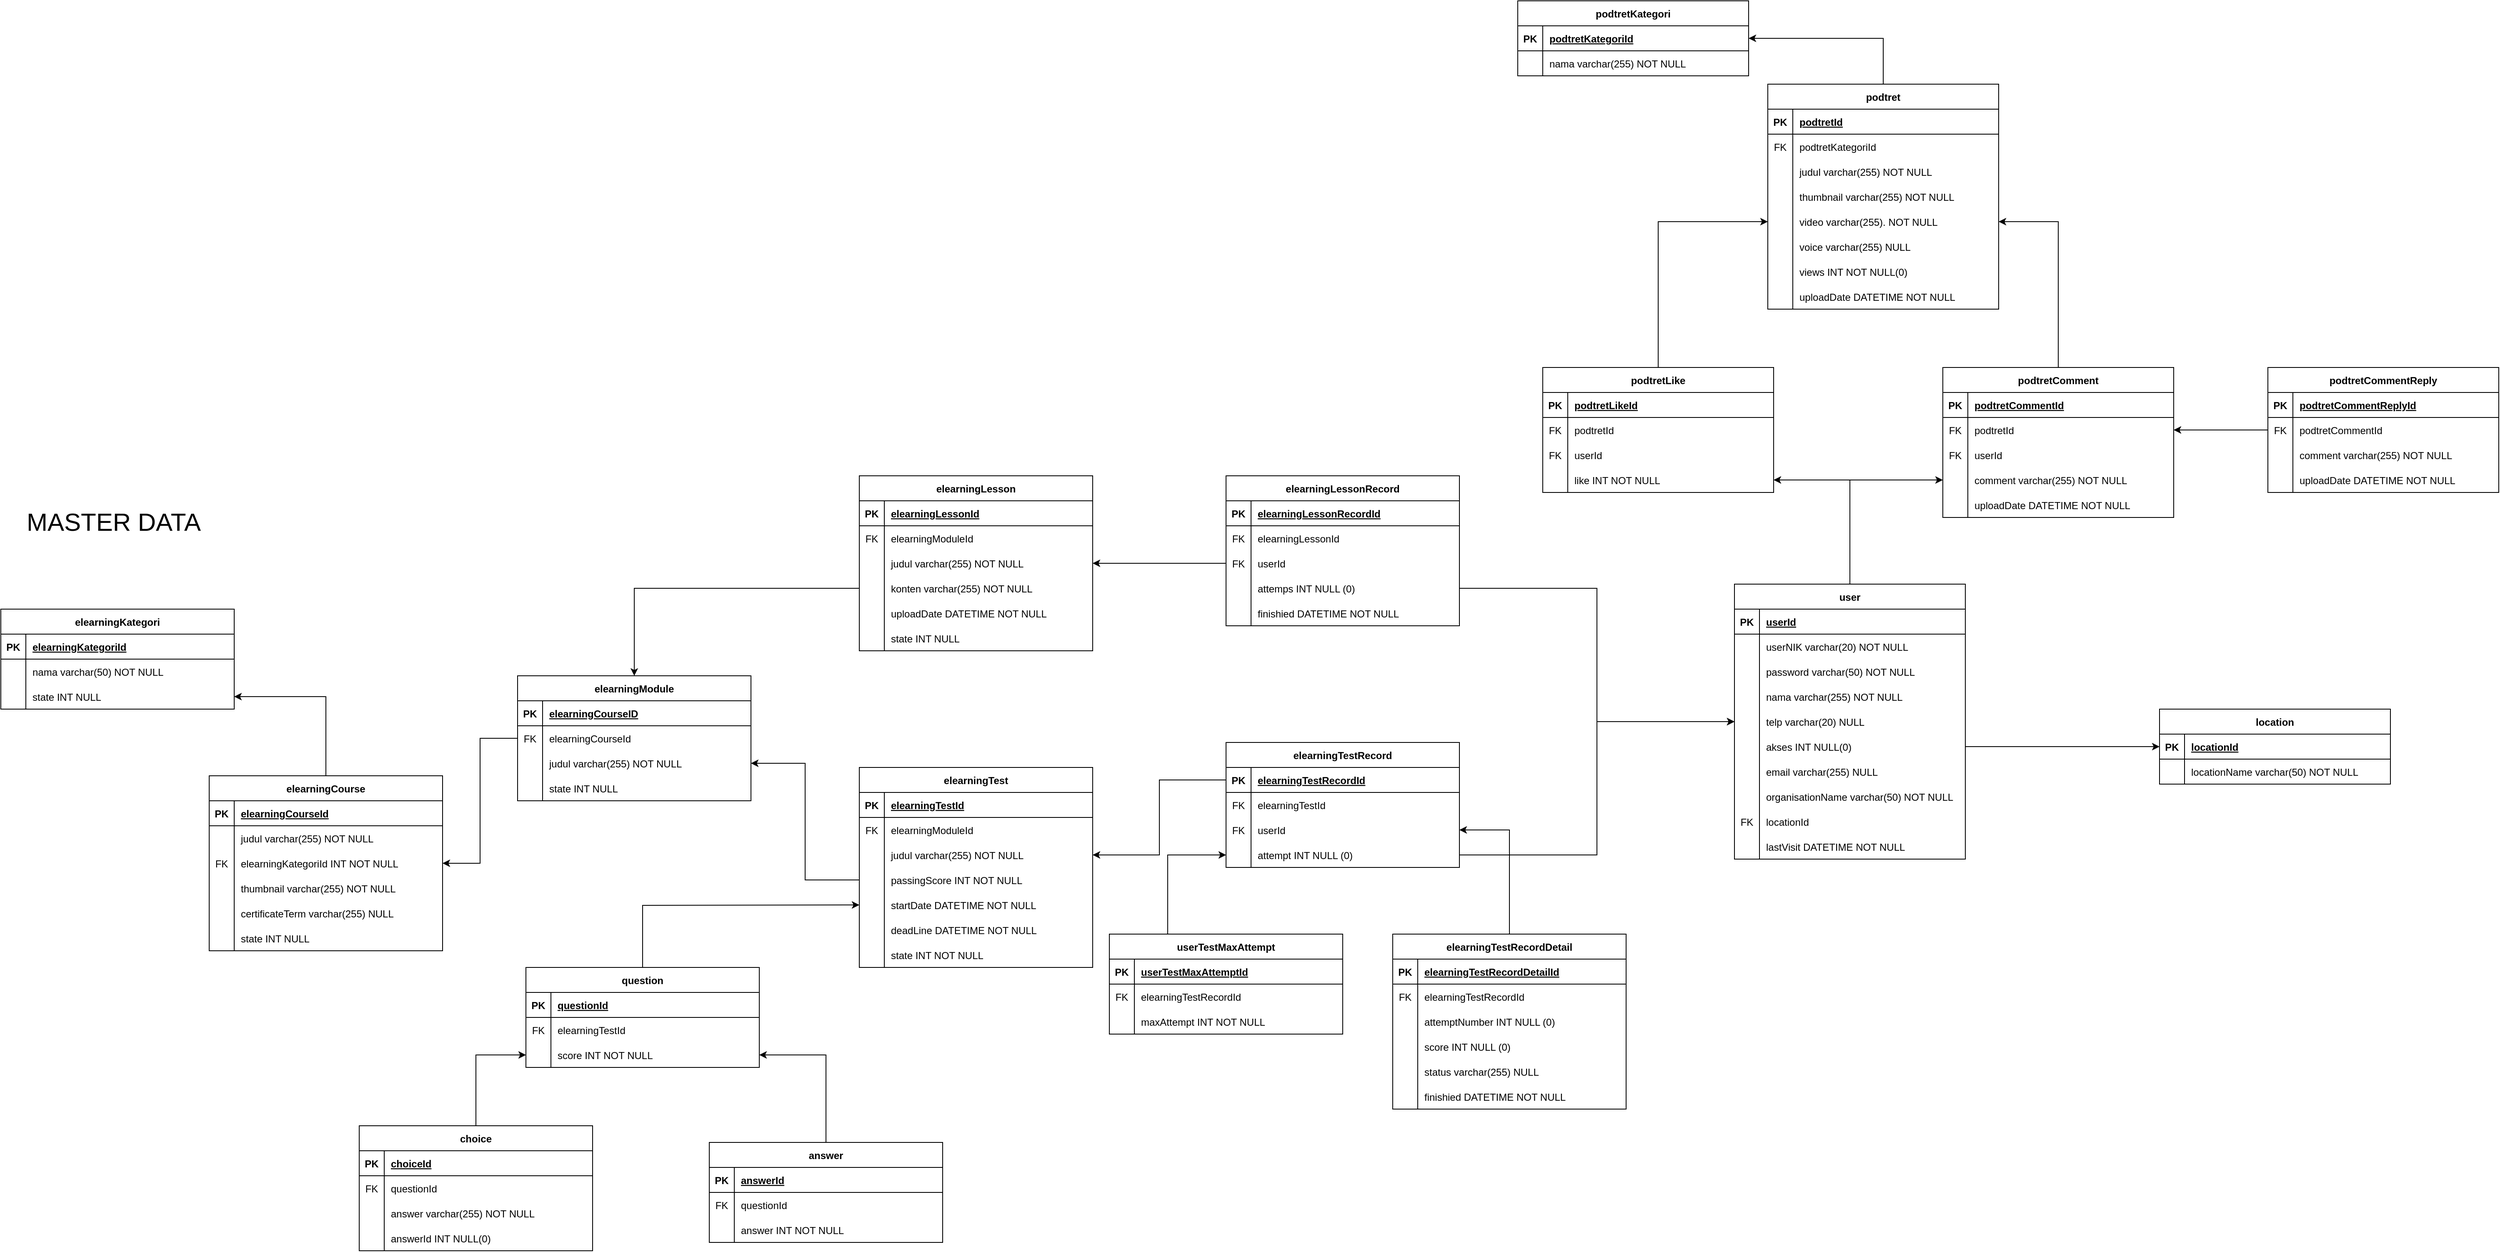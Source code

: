 <mxfile version="20.8.11" type="device"><diagram id="VH4XzGJ4UK2KeiPxY9Gd" name="Page-1"><mxGraphModel dx="3280" dy="3217" grid="1" gridSize="10" guides="1" tooltips="1" connect="1" arrows="1" fold="1" page="1" pageScale="1" pageWidth="850" pageHeight="1100" math="0" shadow="0"><root><mxCell id="0"/><mxCell id="1" parent="0"/><mxCell id="sPml5uD9jWHY6Ige1DEB-238" style="edgeStyle=orthogonalEdgeStyle;rounded=0;orthogonalLoop=1;jettySize=auto;html=1;exitX=0.5;exitY=0;exitDx=0;exitDy=0;entryX=1;entryY=0.5;entryDx=0;entryDy=0;startArrow=none;startFill=0;endArrow=classic;endFill=1;" parent="1" source="6iIXsMaGFZCWzicdd3MA-1" target="sPml5uD9jWHY6Ige1DEB-234" edge="1"><mxGeometry relative="1" as="geometry"/></mxCell><mxCell id="sPml5uD9jWHY6Ige1DEB-254" style="edgeStyle=orthogonalEdgeStyle;rounded=0;orthogonalLoop=1;jettySize=auto;html=1;exitX=0.5;exitY=0;exitDx=0;exitDy=0;entryX=0;entryY=0.5;entryDx=0;entryDy=0;startArrow=none;startFill=0;endArrow=classic;endFill=1;" parent="1" source="6iIXsMaGFZCWzicdd3MA-1" target="sPml5uD9jWHY6Ige1DEB-250" edge="1"><mxGeometry relative="1" as="geometry"/></mxCell><mxCell id="6iIXsMaGFZCWzicdd3MA-1" value="user" style="shape=table;startSize=30;container=1;collapsible=1;childLayout=tableLayout;fixedRows=1;rowLines=0;fontStyle=1;align=center;resizeLast=1;" parent="1" vertex="1"><mxGeometry x="2310" y="-350" width="277" height="330" as="geometry"/></mxCell><mxCell id="6iIXsMaGFZCWzicdd3MA-2" value="" style="shape=tableRow;horizontal=0;startSize=0;swimlaneHead=0;swimlaneBody=0;fillColor=none;collapsible=0;dropTarget=0;points=[[0,0.5],[1,0.5]];portConstraint=eastwest;top=0;left=0;right=0;bottom=1;" parent="6iIXsMaGFZCWzicdd3MA-1" vertex="1"><mxGeometry y="30" width="277" height="30" as="geometry"/></mxCell><mxCell id="6iIXsMaGFZCWzicdd3MA-3" value="PK" style="shape=partialRectangle;connectable=0;fillColor=none;top=0;left=0;bottom=0;right=0;fontStyle=1;overflow=hidden;" parent="6iIXsMaGFZCWzicdd3MA-2" vertex="1"><mxGeometry width="30" height="30" as="geometry"><mxRectangle width="30" height="30" as="alternateBounds"/></mxGeometry></mxCell><mxCell id="6iIXsMaGFZCWzicdd3MA-4" value="userId" style="shape=partialRectangle;connectable=0;fillColor=none;top=0;left=0;bottom=0;right=0;align=left;spacingLeft=6;fontStyle=5;overflow=hidden;" parent="6iIXsMaGFZCWzicdd3MA-2" vertex="1"><mxGeometry x="30" width="247" height="30" as="geometry"><mxRectangle width="247" height="30" as="alternateBounds"/></mxGeometry></mxCell><mxCell id="6iIXsMaGFZCWzicdd3MA-5" value="" style="shape=tableRow;horizontal=0;startSize=0;swimlaneHead=0;swimlaneBody=0;fillColor=none;collapsible=0;dropTarget=0;points=[[0,0.5],[1,0.5]];portConstraint=eastwest;top=0;left=0;right=0;bottom=0;" parent="6iIXsMaGFZCWzicdd3MA-1" vertex="1"><mxGeometry y="60" width="277" height="30" as="geometry"/></mxCell><mxCell id="6iIXsMaGFZCWzicdd3MA-6" value="" style="shape=partialRectangle;connectable=0;fillColor=none;top=0;left=0;bottom=0;right=0;editable=1;overflow=hidden;" parent="6iIXsMaGFZCWzicdd3MA-5" vertex="1"><mxGeometry width="30" height="30" as="geometry"><mxRectangle width="30" height="30" as="alternateBounds"/></mxGeometry></mxCell><mxCell id="6iIXsMaGFZCWzicdd3MA-7" value="userNIK varchar(20) NOT NULL" style="shape=partialRectangle;connectable=0;fillColor=none;top=0;left=0;bottom=0;right=0;align=left;spacingLeft=6;overflow=hidden;" parent="6iIXsMaGFZCWzicdd3MA-5" vertex="1"><mxGeometry x="30" width="247" height="30" as="geometry"><mxRectangle width="247" height="30" as="alternateBounds"/></mxGeometry></mxCell><mxCell id="6iIXsMaGFZCWzicdd3MA-8" value="" style="shape=tableRow;horizontal=0;startSize=0;swimlaneHead=0;swimlaneBody=0;fillColor=none;collapsible=0;dropTarget=0;points=[[0,0.5],[1,0.5]];portConstraint=eastwest;top=0;left=0;right=0;bottom=0;" parent="6iIXsMaGFZCWzicdd3MA-1" vertex="1"><mxGeometry y="90" width="277" height="30" as="geometry"/></mxCell><mxCell id="6iIXsMaGFZCWzicdd3MA-9" value="" style="shape=partialRectangle;connectable=0;fillColor=none;top=0;left=0;bottom=0;right=0;editable=1;overflow=hidden;" parent="6iIXsMaGFZCWzicdd3MA-8" vertex="1"><mxGeometry width="30" height="30" as="geometry"><mxRectangle width="30" height="30" as="alternateBounds"/></mxGeometry></mxCell><mxCell id="6iIXsMaGFZCWzicdd3MA-10" value="password varchar(50) NOT NULL" style="shape=partialRectangle;connectable=0;fillColor=none;top=0;left=0;bottom=0;right=0;align=left;spacingLeft=6;overflow=hidden;" parent="6iIXsMaGFZCWzicdd3MA-8" vertex="1"><mxGeometry x="30" width="247" height="30" as="geometry"><mxRectangle width="247" height="30" as="alternateBounds"/></mxGeometry></mxCell><mxCell id="6iIXsMaGFZCWzicdd3MA-11" value="" style="shape=tableRow;horizontal=0;startSize=0;swimlaneHead=0;swimlaneBody=0;fillColor=none;collapsible=0;dropTarget=0;points=[[0,0.5],[1,0.5]];portConstraint=eastwest;top=0;left=0;right=0;bottom=0;" parent="6iIXsMaGFZCWzicdd3MA-1" vertex="1"><mxGeometry y="120" width="277" height="30" as="geometry"/></mxCell><mxCell id="6iIXsMaGFZCWzicdd3MA-12" value="" style="shape=partialRectangle;connectable=0;fillColor=none;top=0;left=0;bottom=0;right=0;editable=1;overflow=hidden;" parent="6iIXsMaGFZCWzicdd3MA-11" vertex="1"><mxGeometry width="30" height="30" as="geometry"><mxRectangle width="30" height="30" as="alternateBounds"/></mxGeometry></mxCell><mxCell id="6iIXsMaGFZCWzicdd3MA-13" value="nama varchar(255) NOT NULL" style="shape=partialRectangle;connectable=0;fillColor=none;top=0;left=0;bottom=0;right=0;align=left;spacingLeft=6;overflow=hidden;" parent="6iIXsMaGFZCWzicdd3MA-11" vertex="1"><mxGeometry x="30" width="247" height="30" as="geometry"><mxRectangle width="247" height="30" as="alternateBounds"/></mxGeometry></mxCell><mxCell id="6iIXsMaGFZCWzicdd3MA-14" value="" style="shape=tableRow;horizontal=0;startSize=0;swimlaneHead=0;swimlaneBody=0;fillColor=none;collapsible=0;dropTarget=0;points=[[0,0.5],[1,0.5]];portConstraint=eastwest;top=0;left=0;right=0;bottom=0;" parent="6iIXsMaGFZCWzicdd3MA-1" vertex="1"><mxGeometry y="150" width="277" height="30" as="geometry"/></mxCell><mxCell id="6iIXsMaGFZCWzicdd3MA-15" value="" style="shape=partialRectangle;connectable=0;fillColor=none;top=0;left=0;bottom=0;right=0;editable=1;overflow=hidden;" parent="6iIXsMaGFZCWzicdd3MA-14" vertex="1"><mxGeometry width="30" height="30" as="geometry"><mxRectangle width="30" height="30" as="alternateBounds"/></mxGeometry></mxCell><mxCell id="6iIXsMaGFZCWzicdd3MA-16" value="telp varchar(20) NULL" style="shape=partialRectangle;connectable=0;fillColor=none;top=0;left=0;bottom=0;right=0;align=left;spacingLeft=6;overflow=hidden;" parent="6iIXsMaGFZCWzicdd3MA-14" vertex="1"><mxGeometry x="30" width="247" height="30" as="geometry"><mxRectangle width="247" height="30" as="alternateBounds"/></mxGeometry></mxCell><mxCell id="6iIXsMaGFZCWzicdd3MA-17" value="" style="shape=tableRow;horizontal=0;startSize=0;swimlaneHead=0;swimlaneBody=0;fillColor=none;collapsible=0;dropTarget=0;points=[[0,0.5],[1,0.5]];portConstraint=eastwest;top=0;left=0;right=0;bottom=0;" parent="6iIXsMaGFZCWzicdd3MA-1" vertex="1"><mxGeometry y="180" width="277" height="30" as="geometry"/></mxCell><mxCell id="6iIXsMaGFZCWzicdd3MA-18" value="" style="shape=partialRectangle;connectable=0;fillColor=none;top=0;left=0;bottom=0;right=0;editable=1;overflow=hidden;" parent="6iIXsMaGFZCWzicdd3MA-17" vertex="1"><mxGeometry width="30" height="30" as="geometry"><mxRectangle width="30" height="30" as="alternateBounds"/></mxGeometry></mxCell><mxCell id="6iIXsMaGFZCWzicdd3MA-19" value="akses INT NULL(0)" style="shape=partialRectangle;connectable=0;fillColor=none;top=0;left=0;bottom=0;right=0;align=left;spacingLeft=6;overflow=hidden;" parent="6iIXsMaGFZCWzicdd3MA-17" vertex="1"><mxGeometry x="30" width="247" height="30" as="geometry"><mxRectangle width="247" height="30" as="alternateBounds"/></mxGeometry></mxCell><mxCell id="6iIXsMaGFZCWzicdd3MA-20" value="" style="shape=tableRow;horizontal=0;startSize=0;swimlaneHead=0;swimlaneBody=0;fillColor=none;collapsible=0;dropTarget=0;points=[[0,0.5],[1,0.5]];portConstraint=eastwest;top=0;left=0;right=0;bottom=0;" parent="6iIXsMaGFZCWzicdd3MA-1" vertex="1"><mxGeometry y="210" width="277" height="30" as="geometry"/></mxCell><mxCell id="6iIXsMaGFZCWzicdd3MA-21" value="" style="shape=partialRectangle;connectable=0;fillColor=none;top=0;left=0;bottom=0;right=0;editable=1;overflow=hidden;" parent="6iIXsMaGFZCWzicdd3MA-20" vertex="1"><mxGeometry width="30" height="30" as="geometry"><mxRectangle width="30" height="30" as="alternateBounds"/></mxGeometry></mxCell><mxCell id="6iIXsMaGFZCWzicdd3MA-22" value="email varchar(255) NULL" style="shape=partialRectangle;connectable=0;fillColor=none;top=0;left=0;bottom=0;right=0;align=left;spacingLeft=6;overflow=hidden;" parent="6iIXsMaGFZCWzicdd3MA-20" vertex="1"><mxGeometry x="30" width="247" height="30" as="geometry"><mxRectangle width="247" height="30" as="alternateBounds"/></mxGeometry></mxCell><mxCell id="6iIXsMaGFZCWzicdd3MA-23" value="" style="shape=tableRow;horizontal=0;startSize=0;swimlaneHead=0;swimlaneBody=0;fillColor=none;collapsible=0;dropTarget=0;points=[[0,0.5],[1,0.5]];portConstraint=eastwest;top=0;left=0;right=0;bottom=0;" parent="6iIXsMaGFZCWzicdd3MA-1" vertex="1"><mxGeometry y="240" width="277" height="30" as="geometry"/></mxCell><mxCell id="6iIXsMaGFZCWzicdd3MA-24" value="" style="shape=partialRectangle;connectable=0;fillColor=none;top=0;left=0;bottom=0;right=0;editable=1;overflow=hidden;" parent="6iIXsMaGFZCWzicdd3MA-23" vertex="1"><mxGeometry width="30" height="30" as="geometry"><mxRectangle width="30" height="30" as="alternateBounds"/></mxGeometry></mxCell><mxCell id="6iIXsMaGFZCWzicdd3MA-25" value="organisationName varchar(50) NOT NULL" style="shape=partialRectangle;connectable=0;fillColor=none;top=0;left=0;bottom=0;right=0;align=left;spacingLeft=6;overflow=hidden;" parent="6iIXsMaGFZCWzicdd3MA-23" vertex="1"><mxGeometry x="30" width="247" height="30" as="geometry"><mxRectangle width="247" height="30" as="alternateBounds"/></mxGeometry></mxCell><mxCell id="6iIXsMaGFZCWzicdd3MA-26" value="" style="shape=tableRow;horizontal=0;startSize=0;swimlaneHead=0;swimlaneBody=0;fillColor=none;collapsible=0;dropTarget=0;points=[[0,0.5],[1,0.5]];portConstraint=eastwest;top=0;left=0;right=0;bottom=0;" parent="6iIXsMaGFZCWzicdd3MA-1" vertex="1"><mxGeometry y="270" width="277" height="30" as="geometry"/></mxCell><mxCell id="6iIXsMaGFZCWzicdd3MA-27" value="FK" style="shape=partialRectangle;connectable=0;fillColor=none;top=0;left=0;bottom=0;right=0;editable=1;overflow=hidden;" parent="6iIXsMaGFZCWzicdd3MA-26" vertex="1"><mxGeometry width="30" height="30" as="geometry"><mxRectangle width="30" height="30" as="alternateBounds"/></mxGeometry></mxCell><mxCell id="6iIXsMaGFZCWzicdd3MA-28" value="locationId" style="shape=partialRectangle;connectable=0;fillColor=none;top=0;left=0;bottom=0;right=0;align=left;spacingLeft=6;overflow=hidden;" parent="6iIXsMaGFZCWzicdd3MA-26" vertex="1"><mxGeometry x="30" width="247" height="30" as="geometry"><mxRectangle width="247" height="30" as="alternateBounds"/></mxGeometry></mxCell><mxCell id="6iIXsMaGFZCWzicdd3MA-67" value="" style="shape=tableRow;horizontal=0;startSize=0;swimlaneHead=0;swimlaneBody=0;fillColor=none;collapsible=0;dropTarget=0;points=[[0,0.5],[1,0.5]];portConstraint=eastwest;top=0;left=0;right=0;bottom=0;" parent="6iIXsMaGFZCWzicdd3MA-1" vertex="1"><mxGeometry y="300" width="277" height="30" as="geometry"/></mxCell><mxCell id="6iIXsMaGFZCWzicdd3MA-68" value="" style="shape=partialRectangle;connectable=0;fillColor=none;top=0;left=0;bottom=0;right=0;editable=1;overflow=hidden;" parent="6iIXsMaGFZCWzicdd3MA-67" vertex="1"><mxGeometry width="30" height="30" as="geometry"><mxRectangle width="30" height="30" as="alternateBounds"/></mxGeometry></mxCell><mxCell id="6iIXsMaGFZCWzicdd3MA-69" value="lastVisit DATETIME NOT NULL" style="shape=partialRectangle;connectable=0;fillColor=none;top=0;left=0;bottom=0;right=0;align=left;spacingLeft=6;overflow=hidden;" parent="6iIXsMaGFZCWzicdd3MA-67" vertex="1"><mxGeometry x="30" width="247" height="30" as="geometry"><mxRectangle width="247" height="30" as="alternateBounds"/></mxGeometry></mxCell><mxCell id="6iIXsMaGFZCWzicdd3MA-38" value="&lt;font style=&quot;font-size: 30px;&quot;&gt;MASTER DATA&lt;/font&gt;" style="text;html=1;align=center;verticalAlign=middle;resizable=0;points=[];autosize=1;strokeColor=none;fillColor=none;" parent="1" vertex="1"><mxGeometry x="250" y="-450" width="230" height="50" as="geometry"/></mxCell><mxCell id="6iIXsMaGFZCWzicdd3MA-133" value="" style="edgeStyle=orthogonalEdgeStyle;rounded=0;orthogonalLoop=1;jettySize=auto;html=1;fontSize=30;startArrow=classic;startFill=1;endArrow=none;endFill=0;" parent="1" source="6iIXsMaGFZCWzicdd3MA-39" target="6iIXsMaGFZCWzicdd3MA-117" edge="1"><mxGeometry relative="1" as="geometry"/></mxCell><mxCell id="6iIXsMaGFZCWzicdd3MA-39" value="elearningCourse" style="shape=table;startSize=30;container=1;collapsible=1;childLayout=tableLayout;fixedRows=1;rowLines=0;fontStyle=1;align=center;resizeLast=1;" parent="1" vertex="1"><mxGeometry x="480" y="-120" width="280" height="210" as="geometry"/></mxCell><mxCell id="6iIXsMaGFZCWzicdd3MA-40" value="" style="shape=tableRow;horizontal=0;startSize=0;swimlaneHead=0;swimlaneBody=0;fillColor=none;collapsible=0;dropTarget=0;points=[[0,0.5],[1,0.5]];portConstraint=eastwest;top=0;left=0;right=0;bottom=1;" parent="6iIXsMaGFZCWzicdd3MA-39" vertex="1"><mxGeometry y="30" width="280" height="30" as="geometry"/></mxCell><mxCell id="6iIXsMaGFZCWzicdd3MA-41" value="PK" style="shape=partialRectangle;connectable=0;fillColor=none;top=0;left=0;bottom=0;right=0;fontStyle=1;overflow=hidden;" parent="6iIXsMaGFZCWzicdd3MA-40" vertex="1"><mxGeometry width="30" height="30" as="geometry"><mxRectangle width="30" height="30" as="alternateBounds"/></mxGeometry></mxCell><mxCell id="6iIXsMaGFZCWzicdd3MA-42" value="elearningCourseId" style="shape=partialRectangle;connectable=0;fillColor=none;top=0;left=0;bottom=0;right=0;align=left;spacingLeft=6;fontStyle=5;overflow=hidden;" parent="6iIXsMaGFZCWzicdd3MA-40" vertex="1"><mxGeometry x="30" width="250" height="30" as="geometry"><mxRectangle width="250" height="30" as="alternateBounds"/></mxGeometry></mxCell><mxCell id="6iIXsMaGFZCWzicdd3MA-43" value="" style="shape=tableRow;horizontal=0;startSize=0;swimlaneHead=0;swimlaneBody=0;fillColor=none;collapsible=0;dropTarget=0;points=[[0,0.5],[1,0.5]];portConstraint=eastwest;top=0;left=0;right=0;bottom=0;" parent="6iIXsMaGFZCWzicdd3MA-39" vertex="1"><mxGeometry y="60" width="280" height="30" as="geometry"/></mxCell><mxCell id="6iIXsMaGFZCWzicdd3MA-44" value="" style="shape=partialRectangle;connectable=0;fillColor=none;top=0;left=0;bottom=0;right=0;editable=1;overflow=hidden;" parent="6iIXsMaGFZCWzicdd3MA-43" vertex="1"><mxGeometry width="30" height="30" as="geometry"><mxRectangle width="30" height="30" as="alternateBounds"/></mxGeometry></mxCell><mxCell id="6iIXsMaGFZCWzicdd3MA-45" value="judul varchar(255) NOT NULL" style="shape=partialRectangle;connectable=0;fillColor=none;top=0;left=0;bottom=0;right=0;align=left;spacingLeft=6;overflow=hidden;" parent="6iIXsMaGFZCWzicdd3MA-43" vertex="1"><mxGeometry x="30" width="250" height="30" as="geometry"><mxRectangle width="250" height="30" as="alternateBounds"/></mxGeometry></mxCell><mxCell id="6iIXsMaGFZCWzicdd3MA-46" value="" style="shape=tableRow;horizontal=0;startSize=0;swimlaneHead=0;swimlaneBody=0;fillColor=none;collapsible=0;dropTarget=0;points=[[0,0.5],[1,0.5]];portConstraint=eastwest;top=0;left=0;right=0;bottom=0;" parent="6iIXsMaGFZCWzicdd3MA-39" vertex="1"><mxGeometry y="90" width="280" height="30" as="geometry"/></mxCell><mxCell id="6iIXsMaGFZCWzicdd3MA-47" value="FK" style="shape=partialRectangle;connectable=0;fillColor=none;top=0;left=0;bottom=0;right=0;editable=1;overflow=hidden;" parent="6iIXsMaGFZCWzicdd3MA-46" vertex="1"><mxGeometry width="30" height="30" as="geometry"><mxRectangle width="30" height="30" as="alternateBounds"/></mxGeometry></mxCell><mxCell id="6iIXsMaGFZCWzicdd3MA-48" value="elearningKategoriId INT NOT NULL" style="shape=partialRectangle;connectable=0;fillColor=none;top=0;left=0;bottom=0;right=0;align=left;spacingLeft=6;overflow=hidden;" parent="6iIXsMaGFZCWzicdd3MA-46" vertex="1"><mxGeometry x="30" width="250" height="30" as="geometry"><mxRectangle width="250" height="30" as="alternateBounds"/></mxGeometry></mxCell><mxCell id="6iIXsMaGFZCWzicdd3MA-75" value="" style="shape=tableRow;horizontal=0;startSize=0;swimlaneHead=0;swimlaneBody=0;fillColor=none;collapsible=0;dropTarget=0;points=[[0,0.5],[1,0.5]];portConstraint=eastwest;top=0;left=0;right=0;bottom=0;" parent="6iIXsMaGFZCWzicdd3MA-39" vertex="1"><mxGeometry y="120" width="280" height="30" as="geometry"/></mxCell><mxCell id="6iIXsMaGFZCWzicdd3MA-76" value="" style="shape=partialRectangle;connectable=0;fillColor=none;top=0;left=0;bottom=0;right=0;editable=1;overflow=hidden;" parent="6iIXsMaGFZCWzicdd3MA-75" vertex="1"><mxGeometry width="30" height="30" as="geometry"><mxRectangle width="30" height="30" as="alternateBounds"/></mxGeometry></mxCell><mxCell id="6iIXsMaGFZCWzicdd3MA-77" value="thumbnail varchar(255) NOT NULL" style="shape=partialRectangle;connectable=0;fillColor=none;top=0;left=0;bottom=0;right=0;align=left;spacingLeft=6;overflow=hidden;" parent="6iIXsMaGFZCWzicdd3MA-75" vertex="1"><mxGeometry x="30" width="250" height="30" as="geometry"><mxRectangle width="250" height="30" as="alternateBounds"/></mxGeometry></mxCell><mxCell id="6iIXsMaGFZCWzicdd3MA-222" value="" style="shape=tableRow;horizontal=0;startSize=0;swimlaneHead=0;swimlaneBody=0;fillColor=none;collapsible=0;dropTarget=0;points=[[0,0.5],[1,0.5]];portConstraint=eastwest;top=0;left=0;right=0;bottom=0;" parent="6iIXsMaGFZCWzicdd3MA-39" vertex="1"><mxGeometry y="150" width="280" height="30" as="geometry"/></mxCell><mxCell id="6iIXsMaGFZCWzicdd3MA-223" value="" style="shape=partialRectangle;connectable=0;fillColor=none;top=0;left=0;bottom=0;right=0;editable=1;overflow=hidden;" parent="6iIXsMaGFZCWzicdd3MA-222" vertex="1"><mxGeometry width="30" height="30" as="geometry"><mxRectangle width="30" height="30" as="alternateBounds"/></mxGeometry></mxCell><mxCell id="6iIXsMaGFZCWzicdd3MA-224" value="certificateTerm varchar(255) NULL" style="shape=partialRectangle;connectable=0;fillColor=none;top=0;left=0;bottom=0;right=0;align=left;spacingLeft=6;overflow=hidden;" parent="6iIXsMaGFZCWzicdd3MA-222" vertex="1"><mxGeometry x="30" width="250" height="30" as="geometry"><mxRectangle width="250" height="30" as="alternateBounds"/></mxGeometry></mxCell><mxCell id="sPml5uD9jWHY6Ige1DEB-46" value="" style="shape=tableRow;horizontal=0;startSize=0;swimlaneHead=0;swimlaneBody=0;fillColor=none;collapsible=0;dropTarget=0;points=[[0,0.5],[1,0.5]];portConstraint=eastwest;top=0;left=0;right=0;bottom=0;" parent="6iIXsMaGFZCWzicdd3MA-39" vertex="1"><mxGeometry y="180" width="280" height="30" as="geometry"/></mxCell><mxCell id="sPml5uD9jWHY6Ige1DEB-47" value="" style="shape=partialRectangle;connectable=0;fillColor=none;top=0;left=0;bottom=0;right=0;editable=1;overflow=hidden;" parent="sPml5uD9jWHY6Ige1DEB-46" vertex="1"><mxGeometry width="30" height="30" as="geometry"><mxRectangle width="30" height="30" as="alternateBounds"/></mxGeometry></mxCell><mxCell id="sPml5uD9jWHY6Ige1DEB-48" value="state INT NULL" style="shape=partialRectangle;connectable=0;fillColor=none;top=0;left=0;bottom=0;right=0;align=left;spacingLeft=6;overflow=hidden;" parent="sPml5uD9jWHY6Ige1DEB-46" vertex="1"><mxGeometry x="30" width="250" height="30" as="geometry"><mxRectangle width="250" height="30" as="alternateBounds"/></mxGeometry></mxCell><mxCell id="sPml5uD9jWHY6Ige1DEB-60" style="edgeStyle=orthogonalEdgeStyle;rounded=0;orthogonalLoop=1;jettySize=auto;html=1;exitX=0.5;exitY=0;exitDx=0;exitDy=0;entryX=0;entryY=0.5;entryDx=0;entryDy=0;startArrow=classic;startFill=1;endArrow=none;endFill=0;" parent="1" source="6iIXsMaGFZCWzicdd3MA-117" target="6iIXsMaGFZCWzicdd3MA-160" edge="1"><mxGeometry relative="1" as="geometry"/></mxCell><mxCell id="6iIXsMaGFZCWzicdd3MA-117" value="elearningModule" style="shape=table;startSize=30;container=1;collapsible=1;childLayout=tableLayout;fixedRows=1;rowLines=0;fontStyle=1;align=center;resizeLast=1;" parent="1" vertex="1"><mxGeometry x="850" y="-240" width="280" height="150" as="geometry"/></mxCell><mxCell id="6iIXsMaGFZCWzicdd3MA-118" value="" style="shape=tableRow;horizontal=0;startSize=0;swimlaneHead=0;swimlaneBody=0;fillColor=none;collapsible=0;dropTarget=0;points=[[0,0.5],[1,0.5]];portConstraint=eastwest;top=0;left=0;right=0;bottom=1;" parent="6iIXsMaGFZCWzicdd3MA-117" vertex="1"><mxGeometry y="30" width="280" height="30" as="geometry"/></mxCell><mxCell id="6iIXsMaGFZCWzicdd3MA-119" value="PK" style="shape=partialRectangle;connectable=0;fillColor=none;top=0;left=0;bottom=0;right=0;fontStyle=1;overflow=hidden;" parent="6iIXsMaGFZCWzicdd3MA-118" vertex="1"><mxGeometry width="30" height="30" as="geometry"><mxRectangle width="30" height="30" as="alternateBounds"/></mxGeometry></mxCell><mxCell id="6iIXsMaGFZCWzicdd3MA-120" value="elearningCourseID" style="shape=partialRectangle;connectable=0;fillColor=none;top=0;left=0;bottom=0;right=0;align=left;spacingLeft=6;fontStyle=5;overflow=hidden;" parent="6iIXsMaGFZCWzicdd3MA-118" vertex="1"><mxGeometry x="30" width="250" height="30" as="geometry"><mxRectangle width="250" height="30" as="alternateBounds"/></mxGeometry></mxCell><mxCell id="6iIXsMaGFZCWzicdd3MA-121" value="" style="shape=tableRow;horizontal=0;startSize=0;swimlaneHead=0;swimlaneBody=0;fillColor=none;collapsible=0;dropTarget=0;points=[[0,0.5],[1,0.5]];portConstraint=eastwest;top=0;left=0;right=0;bottom=0;" parent="6iIXsMaGFZCWzicdd3MA-117" vertex="1"><mxGeometry y="60" width="280" height="30" as="geometry"/></mxCell><mxCell id="6iIXsMaGFZCWzicdd3MA-122" value="FK" style="shape=partialRectangle;connectable=0;fillColor=none;top=0;left=0;bottom=0;right=0;editable=1;overflow=hidden;" parent="6iIXsMaGFZCWzicdd3MA-121" vertex="1"><mxGeometry width="30" height="30" as="geometry"><mxRectangle width="30" height="30" as="alternateBounds"/></mxGeometry></mxCell><mxCell id="6iIXsMaGFZCWzicdd3MA-123" value="elearningCourseId" style="shape=partialRectangle;connectable=0;fillColor=none;top=0;left=0;bottom=0;right=0;align=left;spacingLeft=6;overflow=hidden;" parent="6iIXsMaGFZCWzicdd3MA-121" vertex="1"><mxGeometry x="30" width="250" height="30" as="geometry"><mxRectangle width="250" height="30" as="alternateBounds"/></mxGeometry></mxCell><mxCell id="6iIXsMaGFZCWzicdd3MA-124" value="" style="shape=tableRow;horizontal=0;startSize=0;swimlaneHead=0;swimlaneBody=0;fillColor=none;collapsible=0;dropTarget=0;points=[[0,0.5],[1,0.5]];portConstraint=eastwest;top=0;left=0;right=0;bottom=0;" parent="6iIXsMaGFZCWzicdd3MA-117" vertex="1"><mxGeometry y="90" width="280" height="30" as="geometry"/></mxCell><mxCell id="6iIXsMaGFZCWzicdd3MA-125" value="" style="shape=partialRectangle;connectable=0;fillColor=none;top=0;left=0;bottom=0;right=0;editable=1;overflow=hidden;" parent="6iIXsMaGFZCWzicdd3MA-124" vertex="1"><mxGeometry width="30" height="30" as="geometry"><mxRectangle width="30" height="30" as="alternateBounds"/></mxGeometry></mxCell><mxCell id="6iIXsMaGFZCWzicdd3MA-126" value="judul varchar(255) NOT NULL" style="shape=partialRectangle;connectable=0;fillColor=none;top=0;left=0;bottom=0;right=0;align=left;spacingLeft=6;overflow=hidden;" parent="6iIXsMaGFZCWzicdd3MA-124" vertex="1"><mxGeometry x="30" width="250" height="30" as="geometry"><mxRectangle width="250" height="30" as="alternateBounds"/></mxGeometry></mxCell><mxCell id="ArnVSpoaB1cYbswA8nHg-17" value="" style="shape=tableRow;horizontal=0;startSize=0;swimlaneHead=0;swimlaneBody=0;fillColor=none;collapsible=0;dropTarget=0;points=[[0,0.5],[1,0.5]];portConstraint=eastwest;top=0;left=0;right=0;bottom=0;" parent="6iIXsMaGFZCWzicdd3MA-117" vertex="1"><mxGeometry y="120" width="280" height="30" as="geometry"/></mxCell><mxCell id="ArnVSpoaB1cYbswA8nHg-18" value="" style="shape=partialRectangle;connectable=0;fillColor=none;top=0;left=0;bottom=0;right=0;editable=1;overflow=hidden;" parent="ArnVSpoaB1cYbswA8nHg-17" vertex="1"><mxGeometry width="30" height="30" as="geometry"><mxRectangle width="30" height="30" as="alternateBounds"/></mxGeometry></mxCell><mxCell id="ArnVSpoaB1cYbswA8nHg-19" value="state INT NULL" style="shape=partialRectangle;connectable=0;fillColor=none;top=0;left=0;bottom=0;right=0;align=left;spacingLeft=6;overflow=hidden;" parent="ArnVSpoaB1cYbswA8nHg-17" vertex="1"><mxGeometry x="30" width="250" height="30" as="geometry"><mxRectangle width="250" height="30" as="alternateBounds"/></mxGeometry></mxCell><mxCell id="6iIXsMaGFZCWzicdd3MA-150" value="elearningLesson" style="shape=table;startSize=30;container=1;collapsible=1;childLayout=tableLayout;fixedRows=1;rowLines=0;fontStyle=1;align=center;resizeLast=1;" parent="1" vertex="1"><mxGeometry x="1260" y="-480" width="280" height="210" as="geometry"/></mxCell><mxCell id="6iIXsMaGFZCWzicdd3MA-151" value="" style="shape=tableRow;horizontal=0;startSize=0;swimlaneHead=0;swimlaneBody=0;fillColor=none;collapsible=0;dropTarget=0;points=[[0,0.5],[1,0.5]];portConstraint=eastwest;top=0;left=0;right=0;bottom=1;" parent="6iIXsMaGFZCWzicdd3MA-150" vertex="1"><mxGeometry y="30" width="280" height="30" as="geometry"/></mxCell><mxCell id="6iIXsMaGFZCWzicdd3MA-152" value="PK" style="shape=partialRectangle;connectable=0;fillColor=none;top=0;left=0;bottom=0;right=0;fontStyle=1;overflow=hidden;" parent="6iIXsMaGFZCWzicdd3MA-151" vertex="1"><mxGeometry width="30" height="30" as="geometry"><mxRectangle width="30" height="30" as="alternateBounds"/></mxGeometry></mxCell><mxCell id="6iIXsMaGFZCWzicdd3MA-153" value="elearningLessonId" style="shape=partialRectangle;connectable=0;fillColor=none;top=0;left=0;bottom=0;right=0;align=left;spacingLeft=6;fontStyle=5;overflow=hidden;" parent="6iIXsMaGFZCWzicdd3MA-151" vertex="1"><mxGeometry x="30" width="250" height="30" as="geometry"><mxRectangle width="250" height="30" as="alternateBounds"/></mxGeometry></mxCell><mxCell id="6iIXsMaGFZCWzicdd3MA-154" value="" style="shape=tableRow;horizontal=0;startSize=0;swimlaneHead=0;swimlaneBody=0;fillColor=none;collapsible=0;dropTarget=0;points=[[0,0.5],[1,0.5]];portConstraint=eastwest;top=0;left=0;right=0;bottom=0;" parent="6iIXsMaGFZCWzicdd3MA-150" vertex="1"><mxGeometry y="60" width="280" height="30" as="geometry"/></mxCell><mxCell id="6iIXsMaGFZCWzicdd3MA-155" value="FK" style="shape=partialRectangle;connectable=0;fillColor=none;top=0;left=0;bottom=0;right=0;editable=1;overflow=hidden;" parent="6iIXsMaGFZCWzicdd3MA-154" vertex="1"><mxGeometry width="30" height="30" as="geometry"><mxRectangle width="30" height="30" as="alternateBounds"/></mxGeometry></mxCell><mxCell id="6iIXsMaGFZCWzicdd3MA-156" value="elearningModuleId" style="shape=partialRectangle;connectable=0;fillColor=none;top=0;left=0;bottom=0;right=0;align=left;spacingLeft=6;overflow=hidden;" parent="6iIXsMaGFZCWzicdd3MA-154" vertex="1"><mxGeometry x="30" width="250" height="30" as="geometry"><mxRectangle width="250" height="30" as="alternateBounds"/></mxGeometry></mxCell><mxCell id="6iIXsMaGFZCWzicdd3MA-157" value="" style="shape=tableRow;horizontal=0;startSize=0;swimlaneHead=0;swimlaneBody=0;fillColor=none;collapsible=0;dropTarget=0;points=[[0,0.5],[1,0.5]];portConstraint=eastwest;top=0;left=0;right=0;bottom=0;" parent="6iIXsMaGFZCWzicdd3MA-150" vertex="1"><mxGeometry y="90" width="280" height="30" as="geometry"/></mxCell><mxCell id="6iIXsMaGFZCWzicdd3MA-158" value="" style="shape=partialRectangle;connectable=0;fillColor=none;top=0;left=0;bottom=0;right=0;editable=1;overflow=hidden;" parent="6iIXsMaGFZCWzicdd3MA-157" vertex="1"><mxGeometry width="30" height="30" as="geometry"><mxRectangle width="30" height="30" as="alternateBounds"/></mxGeometry></mxCell><mxCell id="6iIXsMaGFZCWzicdd3MA-159" value="judul varchar(255) NOT NULL" style="shape=partialRectangle;connectable=0;fillColor=none;top=0;left=0;bottom=0;right=0;align=left;spacingLeft=6;overflow=hidden;" parent="6iIXsMaGFZCWzicdd3MA-157" vertex="1"><mxGeometry x="30" width="250" height="30" as="geometry"><mxRectangle width="250" height="30" as="alternateBounds"/></mxGeometry></mxCell><mxCell id="6iIXsMaGFZCWzicdd3MA-160" value="" style="shape=tableRow;horizontal=0;startSize=0;swimlaneHead=0;swimlaneBody=0;fillColor=none;collapsible=0;dropTarget=0;points=[[0,0.5],[1,0.5]];portConstraint=eastwest;top=0;left=0;right=0;bottom=0;" parent="6iIXsMaGFZCWzicdd3MA-150" vertex="1"><mxGeometry y="120" width="280" height="30" as="geometry"/></mxCell><mxCell id="6iIXsMaGFZCWzicdd3MA-161" value="" style="shape=partialRectangle;connectable=0;fillColor=none;top=0;left=0;bottom=0;right=0;editable=1;overflow=hidden;" parent="6iIXsMaGFZCWzicdd3MA-160" vertex="1"><mxGeometry width="30" height="30" as="geometry"><mxRectangle width="30" height="30" as="alternateBounds"/></mxGeometry></mxCell><mxCell id="6iIXsMaGFZCWzicdd3MA-162" value="konten varchar(255) NOT NULL" style="shape=partialRectangle;connectable=0;fillColor=none;top=0;left=0;bottom=0;right=0;align=left;spacingLeft=6;overflow=hidden;" parent="6iIXsMaGFZCWzicdd3MA-160" vertex="1"><mxGeometry x="30" width="250" height="30" as="geometry"><mxRectangle width="250" height="30" as="alternateBounds"/></mxGeometry></mxCell><mxCell id="JPKGP6M1OnwcX6Bhk4d6-43" value="" style="shape=tableRow;horizontal=0;startSize=0;swimlaneHead=0;swimlaneBody=0;fillColor=none;collapsible=0;dropTarget=0;points=[[0,0.5],[1,0.5]];portConstraint=eastwest;top=0;left=0;right=0;bottom=0;" parent="6iIXsMaGFZCWzicdd3MA-150" vertex="1"><mxGeometry y="150" width="280" height="30" as="geometry"/></mxCell><mxCell id="JPKGP6M1OnwcX6Bhk4d6-44" value="" style="shape=partialRectangle;connectable=0;fillColor=none;top=0;left=0;bottom=0;right=0;editable=1;overflow=hidden;" parent="JPKGP6M1OnwcX6Bhk4d6-43" vertex="1"><mxGeometry width="30" height="30" as="geometry"><mxRectangle width="30" height="30" as="alternateBounds"/></mxGeometry></mxCell><mxCell id="JPKGP6M1OnwcX6Bhk4d6-45" value="uploadDate DATETIME NOT NULL" style="shape=partialRectangle;connectable=0;fillColor=none;top=0;left=0;bottom=0;right=0;align=left;spacingLeft=6;overflow=hidden;" parent="JPKGP6M1OnwcX6Bhk4d6-43" vertex="1"><mxGeometry x="30" width="250" height="30" as="geometry"><mxRectangle width="250" height="30" as="alternateBounds"/></mxGeometry></mxCell><mxCell id="sPml5uD9jWHY6Ige1DEB-94" value="" style="shape=tableRow;horizontal=0;startSize=0;swimlaneHead=0;swimlaneBody=0;fillColor=none;collapsible=0;dropTarget=0;points=[[0,0.5],[1,0.5]];portConstraint=eastwest;top=0;left=0;right=0;bottom=0;" parent="6iIXsMaGFZCWzicdd3MA-150" vertex="1"><mxGeometry y="180" width="280" height="30" as="geometry"/></mxCell><mxCell id="sPml5uD9jWHY6Ige1DEB-95" value="" style="shape=partialRectangle;connectable=0;fillColor=none;top=0;left=0;bottom=0;right=0;editable=1;overflow=hidden;" parent="sPml5uD9jWHY6Ige1DEB-94" vertex="1"><mxGeometry width="30" height="30" as="geometry"><mxRectangle width="30" height="30" as="alternateBounds"/></mxGeometry></mxCell><mxCell id="sPml5uD9jWHY6Ige1DEB-96" value="state INT NULL" style="shape=partialRectangle;connectable=0;fillColor=none;top=0;left=0;bottom=0;right=0;align=left;spacingLeft=6;overflow=hidden;" parent="sPml5uD9jWHY6Ige1DEB-94" vertex="1"><mxGeometry x="30" width="250" height="30" as="geometry"><mxRectangle width="250" height="30" as="alternateBounds"/></mxGeometry></mxCell><mxCell id="6iIXsMaGFZCWzicdd3MA-250" value="elearningTestRecord" style="shape=table;startSize=30;container=1;collapsible=1;childLayout=tableLayout;fixedRows=1;rowLines=0;fontStyle=1;align=center;resizeLast=1;" parent="1" vertex="1"><mxGeometry x="1700" y="-160" width="280" height="150" as="geometry"/></mxCell><mxCell id="6iIXsMaGFZCWzicdd3MA-251" value="" style="shape=tableRow;horizontal=0;startSize=0;swimlaneHead=0;swimlaneBody=0;fillColor=none;collapsible=0;dropTarget=0;points=[[0,0.5],[1,0.5]];portConstraint=eastwest;top=0;left=0;right=0;bottom=1;" parent="6iIXsMaGFZCWzicdd3MA-250" vertex="1"><mxGeometry y="30" width="280" height="30" as="geometry"/></mxCell><mxCell id="6iIXsMaGFZCWzicdd3MA-252" value="PK" style="shape=partialRectangle;connectable=0;fillColor=none;top=0;left=0;bottom=0;right=0;fontStyle=1;overflow=hidden;" parent="6iIXsMaGFZCWzicdd3MA-251" vertex="1"><mxGeometry width="30" height="30" as="geometry"><mxRectangle width="30" height="30" as="alternateBounds"/></mxGeometry></mxCell><mxCell id="6iIXsMaGFZCWzicdd3MA-253" value="elearningTestRecordId" style="shape=partialRectangle;connectable=0;fillColor=none;top=0;left=0;bottom=0;right=0;align=left;spacingLeft=6;fontStyle=5;overflow=hidden;" parent="6iIXsMaGFZCWzicdd3MA-251" vertex="1"><mxGeometry x="30" width="250" height="30" as="geometry"><mxRectangle width="250" height="30" as="alternateBounds"/></mxGeometry></mxCell><mxCell id="6iIXsMaGFZCWzicdd3MA-254" value="" style="shape=tableRow;horizontal=0;startSize=0;swimlaneHead=0;swimlaneBody=0;fillColor=none;collapsible=0;dropTarget=0;points=[[0,0.5],[1,0.5]];portConstraint=eastwest;top=0;left=0;right=0;bottom=0;" parent="6iIXsMaGFZCWzicdd3MA-250" vertex="1"><mxGeometry y="60" width="280" height="30" as="geometry"/></mxCell><mxCell id="6iIXsMaGFZCWzicdd3MA-255" value="FK" style="shape=partialRectangle;connectable=0;fillColor=none;top=0;left=0;bottom=0;right=0;editable=1;overflow=hidden;" parent="6iIXsMaGFZCWzicdd3MA-254" vertex="1"><mxGeometry width="30" height="30" as="geometry"><mxRectangle width="30" height="30" as="alternateBounds"/></mxGeometry></mxCell><mxCell id="6iIXsMaGFZCWzicdd3MA-256" value="elearningTestId" style="shape=partialRectangle;connectable=0;fillColor=none;top=0;left=0;bottom=0;right=0;align=left;spacingLeft=6;overflow=hidden;" parent="6iIXsMaGFZCWzicdd3MA-254" vertex="1"><mxGeometry x="30" width="250" height="30" as="geometry"><mxRectangle width="250" height="30" as="alternateBounds"/></mxGeometry></mxCell><mxCell id="6iIXsMaGFZCWzicdd3MA-257" value="" style="shape=tableRow;horizontal=0;startSize=0;swimlaneHead=0;swimlaneBody=0;fillColor=none;collapsible=0;dropTarget=0;points=[[0,0.5],[1,0.5]];portConstraint=eastwest;top=0;left=0;right=0;bottom=0;" parent="6iIXsMaGFZCWzicdd3MA-250" vertex="1"><mxGeometry y="90" width="280" height="30" as="geometry"/></mxCell><mxCell id="6iIXsMaGFZCWzicdd3MA-258" value="FK" style="shape=partialRectangle;connectable=0;fillColor=none;top=0;left=0;bottom=0;right=0;editable=1;overflow=hidden;" parent="6iIXsMaGFZCWzicdd3MA-257" vertex="1"><mxGeometry width="30" height="30" as="geometry"><mxRectangle width="30" height="30" as="alternateBounds"/></mxGeometry></mxCell><mxCell id="6iIXsMaGFZCWzicdd3MA-259" value="userId" style="shape=partialRectangle;connectable=0;fillColor=none;top=0;left=0;bottom=0;right=0;align=left;spacingLeft=6;overflow=hidden;" parent="6iIXsMaGFZCWzicdd3MA-257" vertex="1"><mxGeometry x="30" width="250" height="30" as="geometry"><mxRectangle width="250" height="30" as="alternateBounds"/></mxGeometry></mxCell><mxCell id="6iIXsMaGFZCWzicdd3MA-260" value="" style="shape=tableRow;horizontal=0;startSize=0;swimlaneHead=0;swimlaneBody=0;fillColor=none;collapsible=0;dropTarget=0;points=[[0,0.5],[1,0.5]];portConstraint=eastwest;top=0;left=0;right=0;bottom=0;" parent="6iIXsMaGFZCWzicdd3MA-250" vertex="1"><mxGeometry y="120" width="280" height="30" as="geometry"/></mxCell><mxCell id="6iIXsMaGFZCWzicdd3MA-261" value="" style="shape=partialRectangle;connectable=0;fillColor=none;top=0;left=0;bottom=0;right=0;editable=1;overflow=hidden;" parent="6iIXsMaGFZCWzicdd3MA-260" vertex="1"><mxGeometry width="30" height="30" as="geometry"><mxRectangle width="30" height="30" as="alternateBounds"/></mxGeometry></mxCell><mxCell id="6iIXsMaGFZCWzicdd3MA-262" value="attempt INT NULL (0)" style="shape=partialRectangle;connectable=0;fillColor=none;top=0;left=0;bottom=0;right=0;align=left;spacingLeft=6;overflow=hidden;" parent="6iIXsMaGFZCWzicdd3MA-260" vertex="1"><mxGeometry x="30" width="250" height="30" as="geometry"><mxRectangle width="250" height="30" as="alternateBounds"/></mxGeometry></mxCell><mxCell id="6iIXsMaGFZCWzicdd3MA-273" style="edgeStyle=orthogonalEdgeStyle;rounded=0;orthogonalLoop=1;jettySize=auto;html=1;exitX=0;exitY=0.5;exitDx=0;exitDy=0;entryX=1;entryY=0.5;entryDx=0;entryDy=0;fontSize=30;endArrow=none;endFill=0;startArrow=classic;startFill=1;" parent="1" source="6iIXsMaGFZCWzicdd3MA-14" target="6iIXsMaGFZCWzicdd3MA-260" edge="1"><mxGeometry relative="1" as="geometry"/></mxCell><mxCell id="JPKGP6M1OnwcX6Bhk4d6-1" value="location" style="shape=table;startSize=30;container=1;collapsible=1;childLayout=tableLayout;fixedRows=1;rowLines=0;fontStyle=1;align=center;resizeLast=1;" parent="1" vertex="1"><mxGeometry x="2820" y="-200" width="277" height="90" as="geometry"/></mxCell><mxCell id="JPKGP6M1OnwcX6Bhk4d6-2" value="" style="shape=tableRow;horizontal=0;startSize=0;swimlaneHead=0;swimlaneBody=0;fillColor=none;collapsible=0;dropTarget=0;points=[[0,0.5],[1,0.5]];portConstraint=eastwest;top=0;left=0;right=0;bottom=1;" parent="JPKGP6M1OnwcX6Bhk4d6-1" vertex="1"><mxGeometry y="30" width="277" height="30" as="geometry"/></mxCell><mxCell id="JPKGP6M1OnwcX6Bhk4d6-3" value="PK" style="shape=partialRectangle;connectable=0;fillColor=none;top=0;left=0;bottom=0;right=0;fontStyle=1;overflow=hidden;" parent="JPKGP6M1OnwcX6Bhk4d6-2" vertex="1"><mxGeometry width="30" height="30" as="geometry"><mxRectangle width="30" height="30" as="alternateBounds"/></mxGeometry></mxCell><mxCell id="JPKGP6M1OnwcX6Bhk4d6-4" value="locationId" style="shape=partialRectangle;connectable=0;fillColor=none;top=0;left=0;bottom=0;right=0;align=left;spacingLeft=6;fontStyle=5;overflow=hidden;" parent="JPKGP6M1OnwcX6Bhk4d6-2" vertex="1"><mxGeometry x="30" width="247" height="30" as="geometry"><mxRectangle width="247" height="30" as="alternateBounds"/></mxGeometry></mxCell><mxCell id="JPKGP6M1OnwcX6Bhk4d6-5" value="" style="shape=tableRow;horizontal=0;startSize=0;swimlaneHead=0;swimlaneBody=0;fillColor=none;collapsible=0;dropTarget=0;points=[[0,0.5],[1,0.5]];portConstraint=eastwest;top=0;left=0;right=0;bottom=0;" parent="JPKGP6M1OnwcX6Bhk4d6-1" vertex="1"><mxGeometry y="60" width="277" height="30" as="geometry"/></mxCell><mxCell id="JPKGP6M1OnwcX6Bhk4d6-6" value="" style="shape=partialRectangle;connectable=0;fillColor=none;top=0;left=0;bottom=0;right=0;editable=1;overflow=hidden;" parent="JPKGP6M1OnwcX6Bhk4d6-5" vertex="1"><mxGeometry width="30" height="30" as="geometry"><mxRectangle width="30" height="30" as="alternateBounds"/></mxGeometry></mxCell><mxCell id="JPKGP6M1OnwcX6Bhk4d6-7" value="locationName varchar(50) NOT NULL" style="shape=partialRectangle;connectable=0;fillColor=none;top=0;left=0;bottom=0;right=0;align=left;spacingLeft=6;overflow=hidden;" parent="JPKGP6M1OnwcX6Bhk4d6-5" vertex="1"><mxGeometry x="30" width="247" height="30" as="geometry"><mxRectangle width="247" height="30" as="alternateBounds"/></mxGeometry></mxCell><mxCell id="JPKGP6M1OnwcX6Bhk4d6-33" style="edgeStyle=orthogonalEdgeStyle;rounded=0;orthogonalLoop=1;jettySize=auto;html=1;exitX=0;exitY=0.5;exitDx=0;exitDy=0;entryX=1;entryY=0.5;entryDx=0;entryDy=0;endArrow=none;endFill=0;startArrow=classic;startFill=1;" parent="1" source="JPKGP6M1OnwcX6Bhk4d6-2" target="6iIXsMaGFZCWzicdd3MA-17" edge="1"><mxGeometry relative="1" as="geometry"/></mxCell><mxCell id="JPKGP6M1OnwcX6Bhk4d6-46" value="elearningTest" style="shape=table;startSize=30;container=1;collapsible=1;childLayout=tableLayout;fixedRows=1;rowLines=0;fontStyle=1;align=center;resizeLast=1;" parent="1" vertex="1"><mxGeometry x="1260" y="-130" width="280" height="240" as="geometry"/></mxCell><mxCell id="JPKGP6M1OnwcX6Bhk4d6-47" value="" style="shape=tableRow;horizontal=0;startSize=0;swimlaneHead=0;swimlaneBody=0;fillColor=none;collapsible=0;dropTarget=0;points=[[0,0.5],[1,0.5]];portConstraint=eastwest;top=0;left=0;right=0;bottom=1;" parent="JPKGP6M1OnwcX6Bhk4d6-46" vertex="1"><mxGeometry y="30" width="280" height="30" as="geometry"/></mxCell><mxCell id="JPKGP6M1OnwcX6Bhk4d6-48" value="PK" style="shape=partialRectangle;connectable=0;fillColor=none;top=0;left=0;bottom=0;right=0;fontStyle=1;overflow=hidden;" parent="JPKGP6M1OnwcX6Bhk4d6-47" vertex="1"><mxGeometry width="30" height="30" as="geometry"><mxRectangle width="30" height="30" as="alternateBounds"/></mxGeometry></mxCell><mxCell id="JPKGP6M1OnwcX6Bhk4d6-49" value="elearningTestId" style="shape=partialRectangle;connectable=0;fillColor=none;top=0;left=0;bottom=0;right=0;align=left;spacingLeft=6;fontStyle=5;overflow=hidden;" parent="JPKGP6M1OnwcX6Bhk4d6-47" vertex="1"><mxGeometry x="30" width="250" height="30" as="geometry"><mxRectangle width="250" height="30" as="alternateBounds"/></mxGeometry></mxCell><mxCell id="JPKGP6M1OnwcX6Bhk4d6-50" value="" style="shape=tableRow;horizontal=0;startSize=0;swimlaneHead=0;swimlaneBody=0;fillColor=none;collapsible=0;dropTarget=0;points=[[0,0.5],[1,0.5]];portConstraint=eastwest;top=0;left=0;right=0;bottom=0;" parent="JPKGP6M1OnwcX6Bhk4d6-46" vertex="1"><mxGeometry y="60" width="280" height="30" as="geometry"/></mxCell><mxCell id="JPKGP6M1OnwcX6Bhk4d6-51" value="FK" style="shape=partialRectangle;connectable=0;fillColor=none;top=0;left=0;bottom=0;right=0;editable=1;overflow=hidden;" parent="JPKGP6M1OnwcX6Bhk4d6-50" vertex="1"><mxGeometry width="30" height="30" as="geometry"><mxRectangle width="30" height="30" as="alternateBounds"/></mxGeometry></mxCell><mxCell id="JPKGP6M1OnwcX6Bhk4d6-52" value="elearningModuleId" style="shape=partialRectangle;connectable=0;fillColor=none;top=0;left=0;bottom=0;right=0;align=left;spacingLeft=6;overflow=hidden;" parent="JPKGP6M1OnwcX6Bhk4d6-50" vertex="1"><mxGeometry x="30" width="250" height="30" as="geometry"><mxRectangle width="250" height="30" as="alternateBounds"/></mxGeometry></mxCell><mxCell id="JPKGP6M1OnwcX6Bhk4d6-53" value="" style="shape=tableRow;horizontal=0;startSize=0;swimlaneHead=0;swimlaneBody=0;fillColor=none;collapsible=0;dropTarget=0;points=[[0,0.5],[1,0.5]];portConstraint=eastwest;top=0;left=0;right=0;bottom=0;" parent="JPKGP6M1OnwcX6Bhk4d6-46" vertex="1"><mxGeometry y="90" width="280" height="30" as="geometry"/></mxCell><mxCell id="JPKGP6M1OnwcX6Bhk4d6-54" value="" style="shape=partialRectangle;connectable=0;fillColor=none;top=0;left=0;bottom=0;right=0;editable=1;overflow=hidden;" parent="JPKGP6M1OnwcX6Bhk4d6-53" vertex="1"><mxGeometry width="30" height="30" as="geometry"><mxRectangle width="30" height="30" as="alternateBounds"/></mxGeometry></mxCell><mxCell id="JPKGP6M1OnwcX6Bhk4d6-55" value="judul varchar(255) NOT NULL" style="shape=partialRectangle;connectable=0;fillColor=none;top=0;left=0;bottom=0;right=0;align=left;spacingLeft=6;overflow=hidden;" parent="JPKGP6M1OnwcX6Bhk4d6-53" vertex="1"><mxGeometry x="30" width="250" height="30" as="geometry"><mxRectangle width="250" height="30" as="alternateBounds"/></mxGeometry></mxCell><mxCell id="JPKGP6M1OnwcX6Bhk4d6-59" value="" style="shape=tableRow;horizontal=0;startSize=0;swimlaneHead=0;swimlaneBody=0;fillColor=none;collapsible=0;dropTarget=0;points=[[0,0.5],[1,0.5]];portConstraint=eastwest;top=0;left=0;right=0;bottom=0;" parent="JPKGP6M1OnwcX6Bhk4d6-46" vertex="1"><mxGeometry y="120" width="280" height="30" as="geometry"/></mxCell><mxCell id="JPKGP6M1OnwcX6Bhk4d6-60" value="" style="shape=partialRectangle;connectable=0;fillColor=none;top=0;left=0;bottom=0;right=0;editable=1;overflow=hidden;" parent="JPKGP6M1OnwcX6Bhk4d6-59" vertex="1"><mxGeometry width="30" height="30" as="geometry"><mxRectangle width="30" height="30" as="alternateBounds"/></mxGeometry></mxCell><mxCell id="JPKGP6M1OnwcX6Bhk4d6-61" value="passingScore INT NOT NULL" style="shape=partialRectangle;connectable=0;fillColor=none;top=0;left=0;bottom=0;right=0;align=left;spacingLeft=6;overflow=hidden;" parent="JPKGP6M1OnwcX6Bhk4d6-59" vertex="1"><mxGeometry x="30" width="250" height="30" as="geometry"><mxRectangle width="250" height="30" as="alternateBounds"/></mxGeometry></mxCell><mxCell id="sPml5uD9jWHY6Ige1DEB-52" value="" style="shape=tableRow;horizontal=0;startSize=0;swimlaneHead=0;swimlaneBody=0;fillColor=none;collapsible=0;dropTarget=0;points=[[0,0.5],[1,0.5]];portConstraint=eastwest;top=0;left=0;right=0;bottom=0;" parent="JPKGP6M1OnwcX6Bhk4d6-46" vertex="1"><mxGeometry y="150" width="280" height="30" as="geometry"/></mxCell><mxCell id="sPml5uD9jWHY6Ige1DEB-53" value="" style="shape=partialRectangle;connectable=0;fillColor=none;top=0;left=0;bottom=0;right=0;editable=1;overflow=hidden;" parent="sPml5uD9jWHY6Ige1DEB-52" vertex="1"><mxGeometry width="30" height="30" as="geometry"><mxRectangle width="30" height="30" as="alternateBounds"/></mxGeometry></mxCell><mxCell id="sPml5uD9jWHY6Ige1DEB-54" value="startDate DATETIME NOT NULL" style="shape=partialRectangle;connectable=0;fillColor=none;top=0;left=0;bottom=0;right=0;align=left;spacingLeft=6;overflow=hidden;" parent="sPml5uD9jWHY6Ige1DEB-52" vertex="1"><mxGeometry x="30" width="250" height="30" as="geometry"><mxRectangle width="250" height="30" as="alternateBounds"/></mxGeometry></mxCell><mxCell id="sPml5uD9jWHY6Ige1DEB-97" value="" style="shape=tableRow;horizontal=0;startSize=0;swimlaneHead=0;swimlaneBody=0;fillColor=none;collapsible=0;dropTarget=0;points=[[0,0.5],[1,0.5]];portConstraint=eastwest;top=0;left=0;right=0;bottom=0;" parent="JPKGP6M1OnwcX6Bhk4d6-46" vertex="1"><mxGeometry y="180" width="280" height="30" as="geometry"/></mxCell><mxCell id="sPml5uD9jWHY6Ige1DEB-98" value="" style="shape=partialRectangle;connectable=0;fillColor=none;top=0;left=0;bottom=0;right=0;editable=1;overflow=hidden;" parent="sPml5uD9jWHY6Ige1DEB-97" vertex="1"><mxGeometry width="30" height="30" as="geometry"><mxRectangle width="30" height="30" as="alternateBounds"/></mxGeometry></mxCell><mxCell id="sPml5uD9jWHY6Ige1DEB-99" value="deadLine DATETIME NOT NULL" style="shape=partialRectangle;connectable=0;fillColor=none;top=0;left=0;bottom=0;right=0;align=left;spacingLeft=6;overflow=hidden;" parent="sPml5uD9jWHY6Ige1DEB-97" vertex="1"><mxGeometry x="30" width="250" height="30" as="geometry"><mxRectangle width="250" height="30" as="alternateBounds"/></mxGeometry></mxCell><mxCell id="sPml5uD9jWHY6Ige1DEB-100" value="" style="shape=tableRow;horizontal=0;startSize=0;swimlaneHead=0;swimlaneBody=0;fillColor=none;collapsible=0;dropTarget=0;points=[[0,0.5],[1,0.5]];portConstraint=eastwest;top=0;left=0;right=0;bottom=0;" parent="JPKGP6M1OnwcX6Bhk4d6-46" vertex="1"><mxGeometry y="210" width="280" height="30" as="geometry"/></mxCell><mxCell id="sPml5uD9jWHY6Ige1DEB-101" value="" style="shape=partialRectangle;connectable=0;fillColor=none;top=0;left=0;bottom=0;right=0;editable=1;overflow=hidden;" parent="sPml5uD9jWHY6Ige1DEB-100" vertex="1"><mxGeometry width="30" height="30" as="geometry"><mxRectangle width="30" height="30" as="alternateBounds"/></mxGeometry></mxCell><mxCell id="sPml5uD9jWHY6Ige1DEB-102" value="state INT NOT NULL" style="shape=partialRectangle;connectable=0;fillColor=none;top=0;left=0;bottom=0;right=0;align=left;spacingLeft=6;overflow=hidden;" parent="sPml5uD9jWHY6Ige1DEB-100" vertex="1"><mxGeometry x="30" width="250" height="30" as="geometry"><mxRectangle width="250" height="30" as="alternateBounds"/></mxGeometry></mxCell><mxCell id="JPKGP6M1OnwcX6Bhk4d6-79" value="question" style="shape=table;startSize=30;container=1;collapsible=1;childLayout=tableLayout;fixedRows=1;rowLines=0;fontStyle=1;align=center;resizeLast=1;" parent="1" vertex="1"><mxGeometry x="860" y="110" width="280" height="120" as="geometry"/></mxCell><mxCell id="JPKGP6M1OnwcX6Bhk4d6-80" value="" style="shape=tableRow;horizontal=0;startSize=0;swimlaneHead=0;swimlaneBody=0;fillColor=none;collapsible=0;dropTarget=0;points=[[0,0.5],[1,0.5]];portConstraint=eastwest;top=0;left=0;right=0;bottom=1;" parent="JPKGP6M1OnwcX6Bhk4d6-79" vertex="1"><mxGeometry y="30" width="280" height="30" as="geometry"/></mxCell><mxCell id="JPKGP6M1OnwcX6Bhk4d6-81" value="PK" style="shape=partialRectangle;connectable=0;fillColor=none;top=0;left=0;bottom=0;right=0;fontStyle=1;overflow=hidden;" parent="JPKGP6M1OnwcX6Bhk4d6-80" vertex="1"><mxGeometry width="30" height="30" as="geometry"><mxRectangle width="30" height="30" as="alternateBounds"/></mxGeometry></mxCell><mxCell id="JPKGP6M1OnwcX6Bhk4d6-82" value="questionId" style="shape=partialRectangle;connectable=0;fillColor=none;top=0;left=0;bottom=0;right=0;align=left;spacingLeft=6;fontStyle=5;overflow=hidden;" parent="JPKGP6M1OnwcX6Bhk4d6-80" vertex="1"><mxGeometry x="30" width="250" height="30" as="geometry"><mxRectangle width="250" height="30" as="alternateBounds"/></mxGeometry></mxCell><mxCell id="JPKGP6M1OnwcX6Bhk4d6-83" value="" style="shape=tableRow;horizontal=0;startSize=0;swimlaneHead=0;swimlaneBody=0;fillColor=none;collapsible=0;dropTarget=0;points=[[0,0.5],[1,0.5]];portConstraint=eastwest;top=0;left=0;right=0;bottom=0;" parent="JPKGP6M1OnwcX6Bhk4d6-79" vertex="1"><mxGeometry y="60" width="280" height="30" as="geometry"/></mxCell><mxCell id="JPKGP6M1OnwcX6Bhk4d6-84" value="FK" style="shape=partialRectangle;connectable=0;fillColor=none;top=0;left=0;bottom=0;right=0;editable=1;overflow=hidden;" parent="JPKGP6M1OnwcX6Bhk4d6-83" vertex="1"><mxGeometry width="30" height="30" as="geometry"><mxRectangle width="30" height="30" as="alternateBounds"/></mxGeometry></mxCell><mxCell id="JPKGP6M1OnwcX6Bhk4d6-85" value="elearningTestId" style="shape=partialRectangle;connectable=0;fillColor=none;top=0;left=0;bottom=0;right=0;align=left;spacingLeft=6;overflow=hidden;" parent="JPKGP6M1OnwcX6Bhk4d6-83" vertex="1"><mxGeometry x="30" width="250" height="30" as="geometry"><mxRectangle width="250" height="30" as="alternateBounds"/></mxGeometry></mxCell><mxCell id="JPKGP6M1OnwcX6Bhk4d6-89" value="" style="shape=tableRow;horizontal=0;startSize=0;swimlaneHead=0;swimlaneBody=0;fillColor=none;collapsible=0;dropTarget=0;points=[[0,0.5],[1,0.5]];portConstraint=eastwest;top=0;left=0;right=0;bottom=0;" parent="JPKGP6M1OnwcX6Bhk4d6-79" vertex="1"><mxGeometry y="90" width="280" height="30" as="geometry"/></mxCell><mxCell id="JPKGP6M1OnwcX6Bhk4d6-90" value="" style="shape=partialRectangle;connectable=0;fillColor=none;top=0;left=0;bottom=0;right=0;editable=1;overflow=hidden;" parent="JPKGP6M1OnwcX6Bhk4d6-89" vertex="1"><mxGeometry width="30" height="30" as="geometry"><mxRectangle width="30" height="30" as="alternateBounds"/></mxGeometry></mxCell><mxCell id="JPKGP6M1OnwcX6Bhk4d6-91" value="score INT NOT NULL" style="shape=partialRectangle;connectable=0;fillColor=none;top=0;left=0;bottom=0;right=0;align=left;spacingLeft=6;overflow=hidden;" parent="JPKGP6M1OnwcX6Bhk4d6-89" vertex="1"><mxGeometry x="30" width="250" height="30" as="geometry"><mxRectangle width="250" height="30" as="alternateBounds"/></mxGeometry></mxCell><mxCell id="JPKGP6M1OnwcX6Bhk4d6-140" style="edgeStyle=orthogonalEdgeStyle;rounded=0;orthogonalLoop=1;jettySize=auto;html=1;exitX=0.5;exitY=0;exitDx=0;exitDy=0;entryX=0;entryY=0.5;entryDx=0;entryDy=0;" parent="1" source="JPKGP6M1OnwcX6Bhk4d6-107" target="JPKGP6M1OnwcX6Bhk4d6-89" edge="1"><mxGeometry relative="1" as="geometry"><mxPoint x="1420" y="390" as="targetPoint"/></mxGeometry></mxCell><mxCell id="JPKGP6M1OnwcX6Bhk4d6-107" value="choice" style="shape=table;startSize=30;container=1;collapsible=1;childLayout=tableLayout;fixedRows=1;rowLines=0;fontStyle=1;align=center;resizeLast=1;" parent="1" vertex="1"><mxGeometry x="660" y="300" width="280" height="150" as="geometry"/></mxCell><mxCell id="JPKGP6M1OnwcX6Bhk4d6-108" value="" style="shape=tableRow;horizontal=0;startSize=0;swimlaneHead=0;swimlaneBody=0;fillColor=none;collapsible=0;dropTarget=0;points=[[0,0.5],[1,0.5]];portConstraint=eastwest;top=0;left=0;right=0;bottom=1;" parent="JPKGP6M1OnwcX6Bhk4d6-107" vertex="1"><mxGeometry y="30" width="280" height="30" as="geometry"/></mxCell><mxCell id="JPKGP6M1OnwcX6Bhk4d6-109" value="PK" style="shape=partialRectangle;connectable=0;fillColor=none;top=0;left=0;bottom=0;right=0;fontStyle=1;overflow=hidden;" parent="JPKGP6M1OnwcX6Bhk4d6-108" vertex="1"><mxGeometry width="30" height="30" as="geometry"><mxRectangle width="30" height="30" as="alternateBounds"/></mxGeometry></mxCell><mxCell id="JPKGP6M1OnwcX6Bhk4d6-110" value="choiceId" style="shape=partialRectangle;connectable=0;fillColor=none;top=0;left=0;bottom=0;right=0;align=left;spacingLeft=6;fontStyle=5;overflow=hidden;" parent="JPKGP6M1OnwcX6Bhk4d6-108" vertex="1"><mxGeometry x="30" width="250" height="30" as="geometry"><mxRectangle width="250" height="30" as="alternateBounds"/></mxGeometry></mxCell><mxCell id="JPKGP6M1OnwcX6Bhk4d6-111" value="" style="shape=tableRow;horizontal=0;startSize=0;swimlaneHead=0;swimlaneBody=0;fillColor=none;collapsible=0;dropTarget=0;points=[[0,0.5],[1,0.5]];portConstraint=eastwest;top=0;left=0;right=0;bottom=0;" parent="JPKGP6M1OnwcX6Bhk4d6-107" vertex="1"><mxGeometry y="60" width="280" height="30" as="geometry"/></mxCell><mxCell id="JPKGP6M1OnwcX6Bhk4d6-112" value="FK" style="shape=partialRectangle;connectable=0;fillColor=none;top=0;left=0;bottom=0;right=0;editable=1;overflow=hidden;" parent="JPKGP6M1OnwcX6Bhk4d6-111" vertex="1"><mxGeometry width="30" height="30" as="geometry"><mxRectangle width="30" height="30" as="alternateBounds"/></mxGeometry></mxCell><mxCell id="JPKGP6M1OnwcX6Bhk4d6-113" value="questionId" style="shape=partialRectangle;connectable=0;fillColor=none;top=0;left=0;bottom=0;right=0;align=left;spacingLeft=6;overflow=hidden;" parent="JPKGP6M1OnwcX6Bhk4d6-111" vertex="1"><mxGeometry x="30" width="250" height="30" as="geometry"><mxRectangle width="250" height="30" as="alternateBounds"/></mxGeometry></mxCell><mxCell id="JPKGP6M1OnwcX6Bhk4d6-114" value="" style="shape=tableRow;horizontal=0;startSize=0;swimlaneHead=0;swimlaneBody=0;fillColor=none;collapsible=0;dropTarget=0;points=[[0,0.5],[1,0.5]];portConstraint=eastwest;top=0;left=0;right=0;bottom=0;" parent="JPKGP6M1OnwcX6Bhk4d6-107" vertex="1"><mxGeometry y="90" width="280" height="30" as="geometry"/></mxCell><mxCell id="JPKGP6M1OnwcX6Bhk4d6-115" value="" style="shape=partialRectangle;connectable=0;fillColor=none;top=0;left=0;bottom=0;right=0;editable=1;overflow=hidden;" parent="JPKGP6M1OnwcX6Bhk4d6-114" vertex="1"><mxGeometry width="30" height="30" as="geometry"><mxRectangle width="30" height="30" as="alternateBounds"/></mxGeometry></mxCell><mxCell id="JPKGP6M1OnwcX6Bhk4d6-116" value="answer varchar(255) NOT NULL" style="shape=partialRectangle;connectable=0;fillColor=none;top=0;left=0;bottom=0;right=0;align=left;spacingLeft=6;overflow=hidden;" parent="JPKGP6M1OnwcX6Bhk4d6-114" vertex="1"><mxGeometry x="30" width="250" height="30" as="geometry"><mxRectangle width="250" height="30" as="alternateBounds"/></mxGeometry></mxCell><mxCell id="JPKGP6M1OnwcX6Bhk4d6-142" value="" style="shape=tableRow;horizontal=0;startSize=0;swimlaneHead=0;swimlaneBody=0;fillColor=none;collapsible=0;dropTarget=0;points=[[0,0.5],[1,0.5]];portConstraint=eastwest;top=0;left=0;right=0;bottom=0;" parent="JPKGP6M1OnwcX6Bhk4d6-107" vertex="1"><mxGeometry y="120" width="280" height="30" as="geometry"/></mxCell><mxCell id="JPKGP6M1OnwcX6Bhk4d6-143" value="" style="shape=partialRectangle;connectable=0;fillColor=none;top=0;left=0;bottom=0;right=0;editable=1;overflow=hidden;" parent="JPKGP6M1OnwcX6Bhk4d6-142" vertex="1"><mxGeometry width="30" height="30" as="geometry"><mxRectangle width="30" height="30" as="alternateBounds"/></mxGeometry></mxCell><mxCell id="JPKGP6M1OnwcX6Bhk4d6-144" value="answerId INT NULL(0)" style="shape=partialRectangle;connectable=0;fillColor=none;top=0;left=0;bottom=0;right=0;align=left;spacingLeft=6;overflow=hidden;" parent="JPKGP6M1OnwcX6Bhk4d6-142" vertex="1"><mxGeometry x="30" width="250" height="30" as="geometry"><mxRectangle width="250" height="30" as="alternateBounds"/></mxGeometry></mxCell><mxCell id="JPKGP6M1OnwcX6Bhk4d6-141" style="edgeStyle=orthogonalEdgeStyle;rounded=0;orthogonalLoop=1;jettySize=auto;html=1;exitX=0.5;exitY=0;exitDx=0;exitDy=0;entryX=1;entryY=0.5;entryDx=0;entryDy=0;" parent="1" source="JPKGP6M1OnwcX6Bhk4d6-126" target="JPKGP6M1OnwcX6Bhk4d6-89" edge="1"><mxGeometry relative="1" as="geometry"/></mxCell><mxCell id="JPKGP6M1OnwcX6Bhk4d6-126" value="answer" style="shape=table;startSize=30;container=1;collapsible=1;childLayout=tableLayout;fixedRows=1;rowLines=0;fontStyle=1;align=center;resizeLast=1;" parent="1" vertex="1"><mxGeometry x="1080" y="320" width="280" height="120" as="geometry"/></mxCell><mxCell id="JPKGP6M1OnwcX6Bhk4d6-127" value="" style="shape=tableRow;horizontal=0;startSize=0;swimlaneHead=0;swimlaneBody=0;fillColor=none;collapsible=0;dropTarget=0;points=[[0,0.5],[1,0.5]];portConstraint=eastwest;top=0;left=0;right=0;bottom=1;" parent="JPKGP6M1OnwcX6Bhk4d6-126" vertex="1"><mxGeometry y="30" width="280" height="30" as="geometry"/></mxCell><mxCell id="JPKGP6M1OnwcX6Bhk4d6-128" value="PK" style="shape=partialRectangle;connectable=0;fillColor=none;top=0;left=0;bottom=0;right=0;fontStyle=1;overflow=hidden;" parent="JPKGP6M1OnwcX6Bhk4d6-127" vertex="1"><mxGeometry width="30" height="30" as="geometry"><mxRectangle width="30" height="30" as="alternateBounds"/></mxGeometry></mxCell><mxCell id="JPKGP6M1OnwcX6Bhk4d6-129" value="answerId" style="shape=partialRectangle;connectable=0;fillColor=none;top=0;left=0;bottom=0;right=0;align=left;spacingLeft=6;fontStyle=5;overflow=hidden;" parent="JPKGP6M1OnwcX6Bhk4d6-127" vertex="1"><mxGeometry x="30" width="250" height="30" as="geometry"><mxRectangle width="250" height="30" as="alternateBounds"/></mxGeometry></mxCell><mxCell id="JPKGP6M1OnwcX6Bhk4d6-130" value="" style="shape=tableRow;horizontal=0;startSize=0;swimlaneHead=0;swimlaneBody=0;fillColor=none;collapsible=0;dropTarget=0;points=[[0,0.5],[1,0.5]];portConstraint=eastwest;top=0;left=0;right=0;bottom=0;" parent="JPKGP6M1OnwcX6Bhk4d6-126" vertex="1"><mxGeometry y="60" width="280" height="30" as="geometry"/></mxCell><mxCell id="JPKGP6M1OnwcX6Bhk4d6-131" value="FK" style="shape=partialRectangle;connectable=0;fillColor=none;top=0;left=0;bottom=0;right=0;editable=1;overflow=hidden;" parent="JPKGP6M1OnwcX6Bhk4d6-130" vertex="1"><mxGeometry width="30" height="30" as="geometry"><mxRectangle width="30" height="30" as="alternateBounds"/></mxGeometry></mxCell><mxCell id="JPKGP6M1OnwcX6Bhk4d6-132" value="questionId" style="shape=partialRectangle;connectable=0;fillColor=none;top=0;left=0;bottom=0;right=0;align=left;spacingLeft=6;overflow=hidden;" parent="JPKGP6M1OnwcX6Bhk4d6-130" vertex="1"><mxGeometry x="30" width="250" height="30" as="geometry"><mxRectangle width="250" height="30" as="alternateBounds"/></mxGeometry></mxCell><mxCell id="JPKGP6M1OnwcX6Bhk4d6-133" value="" style="shape=tableRow;horizontal=0;startSize=0;swimlaneHead=0;swimlaneBody=0;fillColor=none;collapsible=0;dropTarget=0;points=[[0,0.5],[1,0.5]];portConstraint=eastwest;top=0;left=0;right=0;bottom=0;" parent="JPKGP6M1OnwcX6Bhk4d6-126" vertex="1"><mxGeometry y="90" width="280" height="30" as="geometry"/></mxCell><mxCell id="JPKGP6M1OnwcX6Bhk4d6-134" value="" style="shape=partialRectangle;connectable=0;fillColor=none;top=0;left=0;bottom=0;right=0;editable=1;overflow=hidden;" parent="JPKGP6M1OnwcX6Bhk4d6-133" vertex="1"><mxGeometry width="30" height="30" as="geometry"><mxRectangle width="30" height="30" as="alternateBounds"/></mxGeometry></mxCell><mxCell id="JPKGP6M1OnwcX6Bhk4d6-135" value="answer INT NOT NULL" style="shape=partialRectangle;connectable=0;fillColor=none;top=0;left=0;bottom=0;right=0;align=left;spacingLeft=6;overflow=hidden;" parent="JPKGP6M1OnwcX6Bhk4d6-133" vertex="1"><mxGeometry x="30" width="250" height="30" as="geometry"><mxRectangle width="250" height="30" as="alternateBounds"/></mxGeometry></mxCell><mxCell id="HzRXO0kJ9aemlY3iMN7K-5" value="elearningLessonRecord" style="shape=table;startSize=30;container=1;collapsible=1;childLayout=tableLayout;fixedRows=1;rowLines=0;fontStyle=1;align=center;resizeLast=1;" parent="1" vertex="1"><mxGeometry x="1700" y="-480" width="280" height="180" as="geometry"/></mxCell><mxCell id="HzRXO0kJ9aemlY3iMN7K-6" value="" style="shape=tableRow;horizontal=0;startSize=0;swimlaneHead=0;swimlaneBody=0;fillColor=none;collapsible=0;dropTarget=0;points=[[0,0.5],[1,0.5]];portConstraint=eastwest;top=0;left=0;right=0;bottom=1;" parent="HzRXO0kJ9aemlY3iMN7K-5" vertex="1"><mxGeometry y="30" width="280" height="30" as="geometry"/></mxCell><mxCell id="HzRXO0kJ9aemlY3iMN7K-7" value="PK" style="shape=partialRectangle;connectable=0;fillColor=none;top=0;left=0;bottom=0;right=0;fontStyle=1;overflow=hidden;" parent="HzRXO0kJ9aemlY3iMN7K-6" vertex="1"><mxGeometry width="30" height="30" as="geometry"><mxRectangle width="30" height="30" as="alternateBounds"/></mxGeometry></mxCell><mxCell id="HzRXO0kJ9aemlY3iMN7K-8" value="elearningLessonRecordId" style="shape=partialRectangle;connectable=0;fillColor=none;top=0;left=0;bottom=0;right=0;align=left;spacingLeft=6;fontStyle=5;overflow=hidden;" parent="HzRXO0kJ9aemlY3iMN7K-6" vertex="1"><mxGeometry x="30" width="250" height="30" as="geometry"><mxRectangle width="250" height="30" as="alternateBounds"/></mxGeometry></mxCell><mxCell id="HzRXO0kJ9aemlY3iMN7K-9" value="" style="shape=tableRow;horizontal=0;startSize=0;swimlaneHead=0;swimlaneBody=0;fillColor=none;collapsible=0;dropTarget=0;points=[[0,0.5],[1,0.5]];portConstraint=eastwest;top=0;left=0;right=0;bottom=0;" parent="HzRXO0kJ9aemlY3iMN7K-5" vertex="1"><mxGeometry y="60" width="280" height="30" as="geometry"/></mxCell><mxCell id="HzRXO0kJ9aemlY3iMN7K-10" value="FK" style="shape=partialRectangle;connectable=0;fillColor=none;top=0;left=0;bottom=0;right=0;editable=1;overflow=hidden;" parent="HzRXO0kJ9aemlY3iMN7K-9" vertex="1"><mxGeometry width="30" height="30" as="geometry"><mxRectangle width="30" height="30" as="alternateBounds"/></mxGeometry></mxCell><mxCell id="HzRXO0kJ9aemlY3iMN7K-11" value="elearningLessonId" style="shape=partialRectangle;connectable=0;fillColor=none;top=0;left=0;bottom=0;right=0;align=left;spacingLeft=6;overflow=hidden;" parent="HzRXO0kJ9aemlY3iMN7K-9" vertex="1"><mxGeometry x="30" width="250" height="30" as="geometry"><mxRectangle width="250" height="30" as="alternateBounds"/></mxGeometry></mxCell><mxCell id="HzRXO0kJ9aemlY3iMN7K-12" value="" style="shape=tableRow;horizontal=0;startSize=0;swimlaneHead=0;swimlaneBody=0;fillColor=none;collapsible=0;dropTarget=0;points=[[0,0.5],[1,0.5]];portConstraint=eastwest;top=0;left=0;right=0;bottom=0;" parent="HzRXO0kJ9aemlY3iMN7K-5" vertex="1"><mxGeometry y="90" width="280" height="30" as="geometry"/></mxCell><mxCell id="HzRXO0kJ9aemlY3iMN7K-13" value="FK" style="shape=partialRectangle;connectable=0;fillColor=none;top=0;left=0;bottom=0;right=0;editable=1;overflow=hidden;" parent="HzRXO0kJ9aemlY3iMN7K-12" vertex="1"><mxGeometry width="30" height="30" as="geometry"><mxRectangle width="30" height="30" as="alternateBounds"/></mxGeometry></mxCell><mxCell id="HzRXO0kJ9aemlY3iMN7K-14" value="userId" style="shape=partialRectangle;connectable=0;fillColor=none;top=0;left=0;bottom=0;right=0;align=left;spacingLeft=6;overflow=hidden;" parent="HzRXO0kJ9aemlY3iMN7K-12" vertex="1"><mxGeometry x="30" width="250" height="30" as="geometry"><mxRectangle width="250" height="30" as="alternateBounds"/></mxGeometry></mxCell><mxCell id="HzRXO0kJ9aemlY3iMN7K-15" value="" style="shape=tableRow;horizontal=0;startSize=0;swimlaneHead=0;swimlaneBody=0;fillColor=none;collapsible=0;dropTarget=0;points=[[0,0.5],[1,0.5]];portConstraint=eastwest;top=0;left=0;right=0;bottom=0;" parent="HzRXO0kJ9aemlY3iMN7K-5" vertex="1"><mxGeometry y="120" width="280" height="30" as="geometry"/></mxCell><mxCell id="HzRXO0kJ9aemlY3iMN7K-16" value="" style="shape=partialRectangle;connectable=0;fillColor=none;top=0;left=0;bottom=0;right=0;editable=1;overflow=hidden;" parent="HzRXO0kJ9aemlY3iMN7K-15" vertex="1"><mxGeometry width="30" height="30" as="geometry"><mxRectangle width="30" height="30" as="alternateBounds"/></mxGeometry></mxCell><mxCell id="HzRXO0kJ9aemlY3iMN7K-17" value="attemps INT NULL (0)" style="shape=partialRectangle;connectable=0;fillColor=none;top=0;left=0;bottom=0;right=0;align=left;spacingLeft=6;overflow=hidden;" parent="HzRXO0kJ9aemlY3iMN7K-15" vertex="1"><mxGeometry x="30" width="250" height="30" as="geometry"><mxRectangle width="250" height="30" as="alternateBounds"/></mxGeometry></mxCell><mxCell id="HzRXO0kJ9aemlY3iMN7K-24" value="" style="shape=tableRow;horizontal=0;startSize=0;swimlaneHead=0;swimlaneBody=0;fillColor=none;collapsible=0;dropTarget=0;points=[[0,0.5],[1,0.5]];portConstraint=eastwest;top=0;left=0;right=0;bottom=0;" parent="HzRXO0kJ9aemlY3iMN7K-5" vertex="1"><mxGeometry y="150" width="280" height="30" as="geometry"/></mxCell><mxCell id="HzRXO0kJ9aemlY3iMN7K-25" value="" style="shape=partialRectangle;connectable=0;fillColor=none;top=0;left=0;bottom=0;right=0;editable=1;overflow=hidden;" parent="HzRXO0kJ9aemlY3iMN7K-24" vertex="1"><mxGeometry width="30" height="30" as="geometry"><mxRectangle width="30" height="30" as="alternateBounds"/></mxGeometry></mxCell><mxCell id="HzRXO0kJ9aemlY3iMN7K-26" value="finishied DATETIME NOT NULL" style="shape=partialRectangle;connectable=0;fillColor=none;top=0;left=0;bottom=0;right=0;align=left;spacingLeft=6;overflow=hidden;" parent="HzRXO0kJ9aemlY3iMN7K-24" vertex="1"><mxGeometry x="30" width="250" height="30" as="geometry"><mxRectangle width="250" height="30" as="alternateBounds"/></mxGeometry></mxCell><mxCell id="sPml5uD9jWHY6Ige1DEB-1" value="elearningKategori" style="shape=table;startSize=30;container=1;collapsible=1;childLayout=tableLayout;fixedRows=1;rowLines=0;fontStyle=1;align=center;resizeLast=1;" parent="1" vertex="1"><mxGeometry x="230" y="-320" width="280" height="120" as="geometry"/></mxCell><mxCell id="sPml5uD9jWHY6Ige1DEB-2" value="" style="shape=tableRow;horizontal=0;startSize=0;swimlaneHead=0;swimlaneBody=0;fillColor=none;collapsible=0;dropTarget=0;points=[[0,0.5],[1,0.5]];portConstraint=eastwest;top=0;left=0;right=0;bottom=1;" parent="sPml5uD9jWHY6Ige1DEB-1" vertex="1"><mxGeometry y="30" width="280" height="30" as="geometry"/></mxCell><mxCell id="sPml5uD9jWHY6Ige1DEB-3" value="PK" style="shape=partialRectangle;connectable=0;fillColor=none;top=0;left=0;bottom=0;right=0;fontStyle=1;overflow=hidden;" parent="sPml5uD9jWHY6Ige1DEB-2" vertex="1"><mxGeometry width="30" height="30" as="geometry"><mxRectangle width="30" height="30" as="alternateBounds"/></mxGeometry></mxCell><mxCell id="sPml5uD9jWHY6Ige1DEB-4" value="elearningKategoriId" style="shape=partialRectangle;connectable=0;fillColor=none;top=0;left=0;bottom=0;right=0;align=left;spacingLeft=6;fontStyle=5;overflow=hidden;" parent="sPml5uD9jWHY6Ige1DEB-2" vertex="1"><mxGeometry x="30" width="250" height="30" as="geometry"><mxRectangle width="250" height="30" as="alternateBounds"/></mxGeometry></mxCell><mxCell id="sPml5uD9jWHY6Ige1DEB-5" value="" style="shape=tableRow;horizontal=0;startSize=0;swimlaneHead=0;swimlaneBody=0;fillColor=none;collapsible=0;dropTarget=0;points=[[0,0.5],[1,0.5]];portConstraint=eastwest;top=0;left=0;right=0;bottom=0;" parent="sPml5uD9jWHY6Ige1DEB-1" vertex="1"><mxGeometry y="60" width="280" height="30" as="geometry"/></mxCell><mxCell id="sPml5uD9jWHY6Ige1DEB-6" value="" style="shape=partialRectangle;connectable=0;fillColor=none;top=0;left=0;bottom=0;right=0;editable=1;overflow=hidden;" parent="sPml5uD9jWHY6Ige1DEB-5" vertex="1"><mxGeometry width="30" height="30" as="geometry"><mxRectangle width="30" height="30" as="alternateBounds"/></mxGeometry></mxCell><mxCell id="sPml5uD9jWHY6Ige1DEB-7" value="nama varchar(50) NOT NULL" style="shape=partialRectangle;connectable=0;fillColor=none;top=0;left=0;bottom=0;right=0;align=left;spacingLeft=6;overflow=hidden;" parent="sPml5uD9jWHY6Ige1DEB-5" vertex="1"><mxGeometry x="30" width="250" height="30" as="geometry"><mxRectangle width="250" height="30" as="alternateBounds"/></mxGeometry></mxCell><mxCell id="sPml5uD9jWHY6Ige1DEB-43" value="" style="shape=tableRow;horizontal=0;startSize=0;swimlaneHead=0;swimlaneBody=0;fillColor=none;collapsible=0;dropTarget=0;points=[[0,0.5],[1,0.5]];portConstraint=eastwest;top=0;left=0;right=0;bottom=0;" parent="sPml5uD9jWHY6Ige1DEB-1" vertex="1"><mxGeometry y="90" width="280" height="30" as="geometry"/></mxCell><mxCell id="sPml5uD9jWHY6Ige1DEB-44" value="" style="shape=partialRectangle;connectable=0;fillColor=none;top=0;left=0;bottom=0;right=0;editable=1;overflow=hidden;" parent="sPml5uD9jWHY6Ige1DEB-43" vertex="1"><mxGeometry width="30" height="30" as="geometry"><mxRectangle width="30" height="30" as="alternateBounds"/></mxGeometry></mxCell><mxCell id="sPml5uD9jWHY6Ige1DEB-45" value="state INT NULL" style="shape=partialRectangle;connectable=0;fillColor=none;top=0;left=0;bottom=0;right=0;align=left;spacingLeft=6;overflow=hidden;" parent="sPml5uD9jWHY6Ige1DEB-43" vertex="1"><mxGeometry x="30" width="250" height="30" as="geometry"><mxRectangle width="250" height="30" as="alternateBounds"/></mxGeometry></mxCell><mxCell id="sPml5uD9jWHY6Ige1DEB-51" style="edgeStyle=orthogonalEdgeStyle;rounded=0;orthogonalLoop=1;jettySize=auto;html=1;exitX=1;exitY=0.5;exitDx=0;exitDy=0;entryX=0.5;entryY=0;entryDx=0;entryDy=0;startArrow=classic;startFill=1;endArrow=none;endFill=0;" parent="1" source="sPml5uD9jWHY6Ige1DEB-43" target="6iIXsMaGFZCWzicdd3MA-39" edge="1"><mxGeometry relative="1" as="geometry"/></mxCell><mxCell id="sPml5uD9jWHY6Ige1DEB-58" style="edgeStyle=orthogonalEdgeStyle;rounded=0;orthogonalLoop=1;jettySize=auto;html=1;exitX=1;exitY=0.5;exitDx=0;exitDy=0;entryX=0;entryY=0.5;entryDx=0;entryDy=0;startArrow=classic;startFill=1;endArrow=none;endFill=0;" parent="1" source="6iIXsMaGFZCWzicdd3MA-124" target="JPKGP6M1OnwcX6Bhk4d6-59" edge="1"><mxGeometry relative="1" as="geometry"/></mxCell><mxCell id="sPml5uD9jWHY6Ige1DEB-85" style="edgeStyle=orthogonalEdgeStyle;rounded=0;orthogonalLoop=1;jettySize=auto;html=1;exitX=0;exitY=0.5;exitDx=0;exitDy=0;entryX=0.5;entryY=0;entryDx=0;entryDy=0;startArrow=classic;startFill=1;endArrow=none;endFill=0;" parent="1" target="JPKGP6M1OnwcX6Bhk4d6-79" edge="1"><mxGeometry relative="1" as="geometry"><mxPoint x="1260" y="35" as="sourcePoint"/></mxGeometry></mxCell><mxCell id="sPml5uD9jWHY6Ige1DEB-86" style="edgeStyle=orthogonalEdgeStyle;rounded=0;orthogonalLoop=1;jettySize=auto;html=1;exitX=1;exitY=0.5;exitDx=0;exitDy=0;entryX=0;entryY=0.5;entryDx=0;entryDy=0;startArrow=classic;startFill=1;endArrow=none;endFill=0;" parent="1" source="6iIXsMaGFZCWzicdd3MA-157" target="HzRXO0kJ9aemlY3iMN7K-12" edge="1"><mxGeometry relative="1" as="geometry"/></mxCell><mxCell id="sPml5uD9jWHY6Ige1DEB-90" style="edgeStyle=orthogonalEdgeStyle;rounded=0;orthogonalLoop=1;jettySize=auto;html=1;exitX=0;exitY=0.5;exitDx=0;exitDy=0;entryX=1;entryY=0.5;entryDx=0;entryDy=0;startArrow=classic;startFill=1;endArrow=none;endFill=0;" parent="1" source="6iIXsMaGFZCWzicdd3MA-14" target="HzRXO0kJ9aemlY3iMN7K-15" edge="1"><mxGeometry relative="1" as="geometry"/></mxCell><mxCell id="sPml5uD9jWHY6Ige1DEB-103" value="userTestMaxAttempt" style="shape=table;startSize=30;container=1;collapsible=1;childLayout=tableLayout;fixedRows=1;rowLines=0;fontStyle=1;align=center;resizeLast=1;" parent="1" vertex="1"><mxGeometry x="1560" y="70" width="280" height="120" as="geometry"/></mxCell><mxCell id="sPml5uD9jWHY6Ige1DEB-104" value="" style="shape=tableRow;horizontal=0;startSize=0;swimlaneHead=0;swimlaneBody=0;fillColor=none;collapsible=0;dropTarget=0;points=[[0,0.5],[1,0.5]];portConstraint=eastwest;top=0;left=0;right=0;bottom=1;" parent="sPml5uD9jWHY6Ige1DEB-103" vertex="1"><mxGeometry y="30" width="280" height="30" as="geometry"/></mxCell><mxCell id="sPml5uD9jWHY6Ige1DEB-105" value="PK" style="shape=partialRectangle;connectable=0;fillColor=none;top=0;left=0;bottom=0;right=0;fontStyle=1;overflow=hidden;" parent="sPml5uD9jWHY6Ige1DEB-104" vertex="1"><mxGeometry width="30" height="30" as="geometry"><mxRectangle width="30" height="30" as="alternateBounds"/></mxGeometry></mxCell><mxCell id="sPml5uD9jWHY6Ige1DEB-106" value="userTestMaxAttemptId" style="shape=partialRectangle;connectable=0;fillColor=none;top=0;left=0;bottom=0;right=0;align=left;spacingLeft=6;fontStyle=5;overflow=hidden;" parent="sPml5uD9jWHY6Ige1DEB-104" vertex="1"><mxGeometry x="30" width="250" height="30" as="geometry"><mxRectangle width="250" height="30" as="alternateBounds"/></mxGeometry></mxCell><mxCell id="sPml5uD9jWHY6Ige1DEB-107" value="" style="shape=tableRow;horizontal=0;startSize=0;swimlaneHead=0;swimlaneBody=0;fillColor=none;collapsible=0;dropTarget=0;points=[[0,0.5],[1,0.5]];portConstraint=eastwest;top=0;left=0;right=0;bottom=0;" parent="sPml5uD9jWHY6Ige1DEB-103" vertex="1"><mxGeometry y="60" width="280" height="30" as="geometry"/></mxCell><mxCell id="sPml5uD9jWHY6Ige1DEB-108" value="FK" style="shape=partialRectangle;connectable=0;fillColor=none;top=0;left=0;bottom=0;right=0;editable=1;overflow=hidden;" parent="sPml5uD9jWHY6Ige1DEB-107" vertex="1"><mxGeometry width="30" height="30" as="geometry"><mxRectangle width="30" height="30" as="alternateBounds"/></mxGeometry></mxCell><mxCell id="sPml5uD9jWHY6Ige1DEB-109" value="elearningTestRecordId" style="shape=partialRectangle;connectable=0;fillColor=none;top=0;left=0;bottom=0;right=0;align=left;spacingLeft=6;overflow=hidden;" parent="sPml5uD9jWHY6Ige1DEB-107" vertex="1"><mxGeometry x="30" width="250" height="30" as="geometry"><mxRectangle width="250" height="30" as="alternateBounds"/></mxGeometry></mxCell><mxCell id="sPml5uD9jWHY6Ige1DEB-110" value="" style="shape=tableRow;horizontal=0;startSize=0;swimlaneHead=0;swimlaneBody=0;fillColor=none;collapsible=0;dropTarget=0;points=[[0,0.5],[1,0.5]];portConstraint=eastwest;top=0;left=0;right=0;bottom=0;" parent="sPml5uD9jWHY6Ige1DEB-103" vertex="1"><mxGeometry y="90" width="280" height="30" as="geometry"/></mxCell><mxCell id="sPml5uD9jWHY6Ige1DEB-111" value="" style="shape=partialRectangle;connectable=0;fillColor=none;top=0;left=0;bottom=0;right=0;editable=1;overflow=hidden;" parent="sPml5uD9jWHY6Ige1DEB-110" vertex="1"><mxGeometry width="30" height="30" as="geometry"><mxRectangle width="30" height="30" as="alternateBounds"/></mxGeometry></mxCell><mxCell id="sPml5uD9jWHY6Ige1DEB-112" value="maxAttempt INT NOT NULL" style="shape=partialRectangle;connectable=0;fillColor=none;top=0;left=0;bottom=0;right=0;align=left;spacingLeft=6;overflow=hidden;" parent="sPml5uD9jWHY6Ige1DEB-110" vertex="1"><mxGeometry x="30" width="250" height="30" as="geometry"><mxRectangle width="250" height="30" as="alternateBounds"/></mxGeometry></mxCell><mxCell id="sPml5uD9jWHY6Ige1DEB-130" value="elearningTestRecordDetail" style="shape=table;startSize=30;container=1;collapsible=1;childLayout=tableLayout;fixedRows=1;rowLines=0;fontStyle=1;align=center;resizeLast=1;" parent="1" vertex="1"><mxGeometry x="1900" y="70" width="280" height="210" as="geometry"/></mxCell><mxCell id="sPml5uD9jWHY6Ige1DEB-131" value="" style="shape=tableRow;horizontal=0;startSize=0;swimlaneHead=0;swimlaneBody=0;fillColor=none;collapsible=0;dropTarget=0;points=[[0,0.5],[1,0.5]];portConstraint=eastwest;top=0;left=0;right=0;bottom=1;" parent="sPml5uD9jWHY6Ige1DEB-130" vertex="1"><mxGeometry y="30" width="280" height="30" as="geometry"/></mxCell><mxCell id="sPml5uD9jWHY6Ige1DEB-132" value="PK" style="shape=partialRectangle;connectable=0;fillColor=none;top=0;left=0;bottom=0;right=0;fontStyle=1;overflow=hidden;" parent="sPml5uD9jWHY6Ige1DEB-131" vertex="1"><mxGeometry width="30" height="30" as="geometry"><mxRectangle width="30" height="30" as="alternateBounds"/></mxGeometry></mxCell><mxCell id="sPml5uD9jWHY6Ige1DEB-133" value="elearningTestRecordDetailId" style="shape=partialRectangle;connectable=0;fillColor=none;top=0;left=0;bottom=0;right=0;align=left;spacingLeft=6;fontStyle=5;overflow=hidden;" parent="sPml5uD9jWHY6Ige1DEB-131" vertex="1"><mxGeometry x="30" width="250" height="30" as="geometry"><mxRectangle width="250" height="30" as="alternateBounds"/></mxGeometry></mxCell><mxCell id="sPml5uD9jWHY6Ige1DEB-134" value="" style="shape=tableRow;horizontal=0;startSize=0;swimlaneHead=0;swimlaneBody=0;fillColor=none;collapsible=0;dropTarget=0;points=[[0,0.5],[1,0.5]];portConstraint=eastwest;top=0;left=0;right=0;bottom=0;" parent="sPml5uD9jWHY6Ige1DEB-130" vertex="1"><mxGeometry y="60" width="280" height="30" as="geometry"/></mxCell><mxCell id="sPml5uD9jWHY6Ige1DEB-135" value="FK" style="shape=partialRectangle;connectable=0;fillColor=none;top=0;left=0;bottom=0;right=0;editable=1;overflow=hidden;" parent="sPml5uD9jWHY6Ige1DEB-134" vertex="1"><mxGeometry width="30" height="30" as="geometry"><mxRectangle width="30" height="30" as="alternateBounds"/></mxGeometry></mxCell><mxCell id="sPml5uD9jWHY6Ige1DEB-136" value="elearningTestRecordId" style="shape=partialRectangle;connectable=0;fillColor=none;top=0;left=0;bottom=0;right=0;align=left;spacingLeft=6;overflow=hidden;" parent="sPml5uD9jWHY6Ige1DEB-134" vertex="1"><mxGeometry x="30" width="250" height="30" as="geometry"><mxRectangle width="250" height="30" as="alternateBounds"/></mxGeometry></mxCell><mxCell id="sPml5uD9jWHY6Ige1DEB-140" value="" style="shape=tableRow;horizontal=0;startSize=0;swimlaneHead=0;swimlaneBody=0;fillColor=none;collapsible=0;dropTarget=0;points=[[0,0.5],[1,0.5]];portConstraint=eastwest;top=0;left=0;right=0;bottom=0;" parent="sPml5uD9jWHY6Ige1DEB-130" vertex="1"><mxGeometry y="90" width="280" height="30" as="geometry"/></mxCell><mxCell id="sPml5uD9jWHY6Ige1DEB-141" value="" style="shape=partialRectangle;connectable=0;fillColor=none;top=0;left=0;bottom=0;right=0;editable=1;overflow=hidden;" parent="sPml5uD9jWHY6Ige1DEB-140" vertex="1"><mxGeometry width="30" height="30" as="geometry"><mxRectangle width="30" height="30" as="alternateBounds"/></mxGeometry></mxCell><mxCell id="sPml5uD9jWHY6Ige1DEB-142" value="attemptNumber INT NULL (0)" style="shape=partialRectangle;connectable=0;fillColor=none;top=0;left=0;bottom=0;right=0;align=left;spacingLeft=6;overflow=hidden;" parent="sPml5uD9jWHY6Ige1DEB-140" vertex="1"><mxGeometry x="30" width="250" height="30" as="geometry"><mxRectangle width="250" height="30" as="alternateBounds"/></mxGeometry></mxCell><mxCell id="sPml5uD9jWHY6Ige1DEB-143" value="" style="shape=tableRow;horizontal=0;startSize=0;swimlaneHead=0;swimlaneBody=0;fillColor=none;collapsible=0;dropTarget=0;points=[[0,0.5],[1,0.5]];portConstraint=eastwest;top=0;left=0;right=0;bottom=0;" parent="sPml5uD9jWHY6Ige1DEB-130" vertex="1"><mxGeometry y="120" width="280" height="30" as="geometry"/></mxCell><mxCell id="sPml5uD9jWHY6Ige1DEB-144" value="" style="shape=partialRectangle;connectable=0;fillColor=none;top=0;left=0;bottom=0;right=0;editable=1;overflow=hidden;" parent="sPml5uD9jWHY6Ige1DEB-143" vertex="1"><mxGeometry width="30" height="30" as="geometry"><mxRectangle width="30" height="30" as="alternateBounds"/></mxGeometry></mxCell><mxCell id="sPml5uD9jWHY6Ige1DEB-145" value="score INT NULL (0)" style="shape=partialRectangle;connectable=0;fillColor=none;top=0;left=0;bottom=0;right=0;align=left;spacingLeft=6;overflow=hidden;" parent="sPml5uD9jWHY6Ige1DEB-143" vertex="1"><mxGeometry x="30" width="250" height="30" as="geometry"><mxRectangle width="250" height="30" as="alternateBounds"/></mxGeometry></mxCell><mxCell id="sPml5uD9jWHY6Ige1DEB-146" value="" style="shape=tableRow;horizontal=0;startSize=0;swimlaneHead=0;swimlaneBody=0;fillColor=none;collapsible=0;dropTarget=0;points=[[0,0.5],[1,0.5]];portConstraint=eastwest;top=0;left=0;right=0;bottom=0;" parent="sPml5uD9jWHY6Ige1DEB-130" vertex="1"><mxGeometry y="150" width="280" height="30" as="geometry"/></mxCell><mxCell id="sPml5uD9jWHY6Ige1DEB-147" value="" style="shape=partialRectangle;connectable=0;fillColor=none;top=0;left=0;bottom=0;right=0;editable=1;overflow=hidden;" parent="sPml5uD9jWHY6Ige1DEB-146" vertex="1"><mxGeometry width="30" height="30" as="geometry"><mxRectangle width="30" height="30" as="alternateBounds"/></mxGeometry></mxCell><mxCell id="sPml5uD9jWHY6Ige1DEB-148" value="status varchar(255) NULL" style="shape=partialRectangle;connectable=0;fillColor=none;top=0;left=0;bottom=0;right=0;align=left;spacingLeft=6;overflow=hidden;" parent="sPml5uD9jWHY6Ige1DEB-146" vertex="1"><mxGeometry x="30" width="250" height="30" as="geometry"><mxRectangle width="250" height="30" as="alternateBounds"/></mxGeometry></mxCell><mxCell id="sPml5uD9jWHY6Ige1DEB-149" value="" style="shape=tableRow;horizontal=0;startSize=0;swimlaneHead=0;swimlaneBody=0;fillColor=none;collapsible=0;dropTarget=0;points=[[0,0.5],[1,0.5]];portConstraint=eastwest;top=0;left=0;right=0;bottom=0;" parent="sPml5uD9jWHY6Ige1DEB-130" vertex="1"><mxGeometry y="180" width="280" height="30" as="geometry"/></mxCell><mxCell id="sPml5uD9jWHY6Ige1DEB-150" value="" style="shape=partialRectangle;connectable=0;fillColor=none;top=0;left=0;bottom=0;right=0;editable=1;overflow=hidden;" parent="sPml5uD9jWHY6Ige1DEB-149" vertex="1"><mxGeometry width="30" height="30" as="geometry"><mxRectangle width="30" height="30" as="alternateBounds"/></mxGeometry></mxCell><mxCell id="sPml5uD9jWHY6Ige1DEB-151" value="finishied DATETIME NOT NULL" style="shape=partialRectangle;connectable=0;fillColor=none;top=0;left=0;bottom=0;right=0;align=left;spacingLeft=6;overflow=hidden;" parent="sPml5uD9jWHY6Ige1DEB-149" vertex="1"><mxGeometry x="30" width="250" height="30" as="geometry"><mxRectangle width="250" height="30" as="alternateBounds"/></mxGeometry></mxCell><mxCell id="sPml5uD9jWHY6Ige1DEB-153" style="edgeStyle=orthogonalEdgeStyle;rounded=0;orthogonalLoop=1;jettySize=auto;html=1;entryX=0.25;entryY=0;entryDx=0;entryDy=0;startArrow=classic;startFill=1;endArrow=none;endFill=0;" parent="1" source="6iIXsMaGFZCWzicdd3MA-260" target="sPml5uD9jWHY6Ige1DEB-103" edge="1"><mxGeometry relative="1" as="geometry"><mxPoint x="1700" y="5" as="sourcePoint"/></mxGeometry></mxCell><mxCell id="sPml5uD9jWHY6Ige1DEB-155" style="edgeStyle=orthogonalEdgeStyle;rounded=0;orthogonalLoop=1;jettySize=auto;html=1;exitX=1;exitY=0.5;exitDx=0;exitDy=0;entryX=0;entryY=0.5;entryDx=0;entryDy=0;startArrow=classic;startFill=1;endArrow=none;endFill=0;" parent="1" source="JPKGP6M1OnwcX6Bhk4d6-53" target="6iIXsMaGFZCWzicdd3MA-251" edge="1"><mxGeometry relative="1" as="geometry"/></mxCell><mxCell id="sPml5uD9jWHY6Ige1DEB-157" style="edgeStyle=orthogonalEdgeStyle;rounded=0;orthogonalLoop=1;jettySize=auto;html=1;exitX=1;exitY=0.5;exitDx=0;exitDy=0;entryX=0.5;entryY=0;entryDx=0;entryDy=0;startArrow=classic;startFill=1;endArrow=none;endFill=0;" parent="1" source="6iIXsMaGFZCWzicdd3MA-257" target="sPml5uD9jWHY6Ige1DEB-130" edge="1"><mxGeometry relative="1" as="geometry"/></mxCell><mxCell id="sPml5uD9jWHY6Ige1DEB-158" value="podtretKategori" style="shape=table;startSize=30;container=1;collapsible=1;childLayout=tableLayout;fixedRows=1;rowLines=0;fontStyle=1;align=center;resizeLast=1;" parent="1" vertex="1"><mxGeometry x="2050" y="-1050" width="277" height="90" as="geometry"/></mxCell><mxCell id="sPml5uD9jWHY6Ige1DEB-159" value="" style="shape=tableRow;horizontal=0;startSize=0;swimlaneHead=0;swimlaneBody=0;fillColor=none;collapsible=0;dropTarget=0;points=[[0,0.5],[1,0.5]];portConstraint=eastwest;top=0;left=0;right=0;bottom=1;" parent="sPml5uD9jWHY6Ige1DEB-158" vertex="1"><mxGeometry y="30" width="277" height="30" as="geometry"/></mxCell><mxCell id="sPml5uD9jWHY6Ige1DEB-160" value="PK" style="shape=partialRectangle;connectable=0;fillColor=none;top=0;left=0;bottom=0;right=0;fontStyle=1;overflow=hidden;" parent="sPml5uD9jWHY6Ige1DEB-159" vertex="1"><mxGeometry width="30" height="30" as="geometry"><mxRectangle width="30" height="30" as="alternateBounds"/></mxGeometry></mxCell><mxCell id="sPml5uD9jWHY6Ige1DEB-161" value="podtretKategoriId" style="shape=partialRectangle;connectable=0;fillColor=none;top=0;left=0;bottom=0;right=0;align=left;spacingLeft=6;fontStyle=5;overflow=hidden;" parent="sPml5uD9jWHY6Ige1DEB-159" vertex="1"><mxGeometry x="30" width="247" height="30" as="geometry"><mxRectangle width="247" height="30" as="alternateBounds"/></mxGeometry></mxCell><mxCell id="sPml5uD9jWHY6Ige1DEB-162" value="" style="shape=tableRow;horizontal=0;startSize=0;swimlaneHead=0;swimlaneBody=0;fillColor=none;collapsible=0;dropTarget=0;points=[[0,0.5],[1,0.5]];portConstraint=eastwest;top=0;left=0;right=0;bottom=0;" parent="sPml5uD9jWHY6Ige1DEB-158" vertex="1"><mxGeometry y="60" width="277" height="30" as="geometry"/></mxCell><mxCell id="sPml5uD9jWHY6Ige1DEB-163" value="" style="shape=partialRectangle;connectable=0;fillColor=none;top=0;left=0;bottom=0;right=0;editable=1;overflow=hidden;" parent="sPml5uD9jWHY6Ige1DEB-162" vertex="1"><mxGeometry width="30" height="30" as="geometry"><mxRectangle width="30" height="30" as="alternateBounds"/></mxGeometry></mxCell><mxCell id="sPml5uD9jWHY6Ige1DEB-164" value="nama varchar(255) NOT NULL" style="shape=partialRectangle;connectable=0;fillColor=none;top=0;left=0;bottom=0;right=0;align=left;spacingLeft=6;overflow=hidden;" parent="sPml5uD9jWHY6Ige1DEB-162" vertex="1"><mxGeometry x="30" width="247" height="30" as="geometry"><mxRectangle width="247" height="30" as="alternateBounds"/></mxGeometry></mxCell><mxCell id="sPml5uD9jWHY6Ige1DEB-239" style="edgeStyle=orthogonalEdgeStyle;rounded=0;orthogonalLoop=1;jettySize=auto;html=1;exitX=0.5;exitY=0;exitDx=0;exitDy=0;entryX=1;entryY=0.5;entryDx=0;entryDy=0;startArrow=none;startFill=0;endArrow=classic;endFill=1;" parent="1" source="sPml5uD9jWHY6Ige1DEB-196" target="sPml5uD9jWHY6Ige1DEB-158" edge="1"><mxGeometry relative="1" as="geometry"/></mxCell><mxCell id="sPml5uD9jWHY6Ige1DEB-196" value="podtret" style="shape=table;startSize=30;container=1;collapsible=1;childLayout=tableLayout;fixedRows=1;rowLines=0;fontStyle=1;align=center;resizeLast=1;" parent="1" vertex="1"><mxGeometry x="2350" y="-950" width="277" height="270" as="geometry"/></mxCell><mxCell id="sPml5uD9jWHY6Ige1DEB-197" value="" style="shape=tableRow;horizontal=0;startSize=0;swimlaneHead=0;swimlaneBody=0;fillColor=none;collapsible=0;dropTarget=0;points=[[0,0.5],[1,0.5]];portConstraint=eastwest;top=0;left=0;right=0;bottom=1;" parent="sPml5uD9jWHY6Ige1DEB-196" vertex="1"><mxGeometry y="30" width="277" height="30" as="geometry"/></mxCell><mxCell id="sPml5uD9jWHY6Ige1DEB-198" value="PK" style="shape=partialRectangle;connectable=0;fillColor=none;top=0;left=0;bottom=0;right=0;fontStyle=1;overflow=hidden;" parent="sPml5uD9jWHY6Ige1DEB-197" vertex="1"><mxGeometry width="30" height="30" as="geometry"><mxRectangle width="30" height="30" as="alternateBounds"/></mxGeometry></mxCell><mxCell id="sPml5uD9jWHY6Ige1DEB-199" value="podtretId" style="shape=partialRectangle;connectable=0;fillColor=none;top=0;left=0;bottom=0;right=0;align=left;spacingLeft=6;fontStyle=5;overflow=hidden;" parent="sPml5uD9jWHY6Ige1DEB-197" vertex="1"><mxGeometry x="30" width="247" height="30" as="geometry"><mxRectangle width="247" height="30" as="alternateBounds"/></mxGeometry></mxCell><mxCell id="sPml5uD9jWHY6Ige1DEB-200" value="" style="shape=tableRow;horizontal=0;startSize=0;swimlaneHead=0;swimlaneBody=0;fillColor=none;collapsible=0;dropTarget=0;points=[[0,0.5],[1,0.5]];portConstraint=eastwest;top=0;left=0;right=0;bottom=0;" parent="sPml5uD9jWHY6Ige1DEB-196" vertex="1"><mxGeometry y="60" width="277" height="30" as="geometry"/></mxCell><mxCell id="sPml5uD9jWHY6Ige1DEB-201" value="FK" style="shape=partialRectangle;connectable=0;fillColor=none;top=0;left=0;bottom=0;right=0;editable=1;overflow=hidden;" parent="sPml5uD9jWHY6Ige1DEB-200" vertex="1"><mxGeometry width="30" height="30" as="geometry"><mxRectangle width="30" height="30" as="alternateBounds"/></mxGeometry></mxCell><mxCell id="sPml5uD9jWHY6Ige1DEB-202" value="podtretKategoriId" style="shape=partialRectangle;connectable=0;fillColor=none;top=0;left=0;bottom=0;right=0;align=left;spacingLeft=6;overflow=hidden;" parent="sPml5uD9jWHY6Ige1DEB-200" vertex="1"><mxGeometry x="30" width="247" height="30" as="geometry"><mxRectangle width="247" height="30" as="alternateBounds"/></mxGeometry></mxCell><mxCell id="sPml5uD9jWHY6Ige1DEB-203" value="" style="shape=tableRow;horizontal=0;startSize=0;swimlaneHead=0;swimlaneBody=0;fillColor=none;collapsible=0;dropTarget=0;points=[[0,0.5],[1,0.5]];portConstraint=eastwest;top=0;left=0;right=0;bottom=0;" parent="sPml5uD9jWHY6Ige1DEB-196" vertex="1"><mxGeometry y="90" width="277" height="30" as="geometry"/></mxCell><mxCell id="sPml5uD9jWHY6Ige1DEB-204" value="" style="shape=partialRectangle;connectable=0;fillColor=none;top=0;left=0;bottom=0;right=0;editable=1;overflow=hidden;" parent="sPml5uD9jWHY6Ige1DEB-203" vertex="1"><mxGeometry width="30" height="30" as="geometry"><mxRectangle width="30" height="30" as="alternateBounds"/></mxGeometry></mxCell><mxCell id="sPml5uD9jWHY6Ige1DEB-205" value="judul varchar(255) NOT NULL" style="shape=partialRectangle;connectable=0;fillColor=none;top=0;left=0;bottom=0;right=0;align=left;spacingLeft=6;overflow=hidden;" parent="sPml5uD9jWHY6Ige1DEB-203" vertex="1"><mxGeometry x="30" width="247" height="30" as="geometry"><mxRectangle width="247" height="30" as="alternateBounds"/></mxGeometry></mxCell><mxCell id="sPml5uD9jWHY6Ige1DEB-206" value="" style="shape=tableRow;horizontal=0;startSize=0;swimlaneHead=0;swimlaneBody=0;fillColor=none;collapsible=0;dropTarget=0;points=[[0,0.5],[1,0.5]];portConstraint=eastwest;top=0;left=0;right=0;bottom=0;" parent="sPml5uD9jWHY6Ige1DEB-196" vertex="1"><mxGeometry y="120" width="277" height="30" as="geometry"/></mxCell><mxCell id="sPml5uD9jWHY6Ige1DEB-207" value="" style="shape=partialRectangle;connectable=0;fillColor=none;top=0;left=0;bottom=0;right=0;editable=1;overflow=hidden;" parent="sPml5uD9jWHY6Ige1DEB-206" vertex="1"><mxGeometry width="30" height="30" as="geometry"><mxRectangle width="30" height="30" as="alternateBounds"/></mxGeometry></mxCell><mxCell id="sPml5uD9jWHY6Ige1DEB-208" value="thumbnail varchar(255) NOT NULL" style="shape=partialRectangle;connectable=0;fillColor=none;top=0;left=0;bottom=0;right=0;align=left;spacingLeft=6;overflow=hidden;" parent="sPml5uD9jWHY6Ige1DEB-206" vertex="1"><mxGeometry x="30" width="247" height="30" as="geometry"><mxRectangle width="247" height="30" as="alternateBounds"/></mxGeometry></mxCell><mxCell id="sPml5uD9jWHY6Ige1DEB-209" value="" style="shape=tableRow;horizontal=0;startSize=0;swimlaneHead=0;swimlaneBody=0;fillColor=none;collapsible=0;dropTarget=0;points=[[0,0.5],[1,0.5]];portConstraint=eastwest;top=0;left=0;right=0;bottom=0;" parent="sPml5uD9jWHY6Ige1DEB-196" vertex="1"><mxGeometry y="150" width="277" height="30" as="geometry"/></mxCell><mxCell id="sPml5uD9jWHY6Ige1DEB-210" value="" style="shape=partialRectangle;connectable=0;fillColor=none;top=0;left=0;bottom=0;right=0;editable=1;overflow=hidden;" parent="sPml5uD9jWHY6Ige1DEB-209" vertex="1"><mxGeometry width="30" height="30" as="geometry"><mxRectangle width="30" height="30" as="alternateBounds"/></mxGeometry></mxCell><mxCell id="sPml5uD9jWHY6Ige1DEB-211" value="video varchar(255). NOT NULL" style="shape=partialRectangle;connectable=0;fillColor=none;top=0;left=0;bottom=0;right=0;align=left;spacingLeft=6;overflow=hidden;" parent="sPml5uD9jWHY6Ige1DEB-209" vertex="1"><mxGeometry x="30" width="247" height="30" as="geometry"><mxRectangle width="247" height="30" as="alternateBounds"/></mxGeometry></mxCell><mxCell id="sPml5uD9jWHY6Ige1DEB-212" value="" style="shape=tableRow;horizontal=0;startSize=0;swimlaneHead=0;swimlaneBody=0;fillColor=none;collapsible=0;dropTarget=0;points=[[0,0.5],[1,0.5]];portConstraint=eastwest;top=0;left=0;right=0;bottom=0;" parent="sPml5uD9jWHY6Ige1DEB-196" vertex="1"><mxGeometry y="180" width="277" height="30" as="geometry"/></mxCell><mxCell id="sPml5uD9jWHY6Ige1DEB-213" value="" style="shape=partialRectangle;connectable=0;fillColor=none;top=0;left=0;bottom=0;right=0;editable=1;overflow=hidden;" parent="sPml5uD9jWHY6Ige1DEB-212" vertex="1"><mxGeometry width="30" height="30" as="geometry"><mxRectangle width="30" height="30" as="alternateBounds"/></mxGeometry></mxCell><mxCell id="sPml5uD9jWHY6Ige1DEB-214" value="voice varchar(255) NULL" style="shape=partialRectangle;connectable=0;fillColor=none;top=0;left=0;bottom=0;right=0;align=left;spacingLeft=6;overflow=hidden;" parent="sPml5uD9jWHY6Ige1DEB-212" vertex="1"><mxGeometry x="30" width="247" height="30" as="geometry"><mxRectangle width="247" height="30" as="alternateBounds"/></mxGeometry></mxCell><mxCell id="sPml5uD9jWHY6Ige1DEB-269" value="" style="shape=tableRow;horizontal=0;startSize=0;swimlaneHead=0;swimlaneBody=0;fillColor=none;collapsible=0;dropTarget=0;points=[[0,0.5],[1,0.5]];portConstraint=eastwest;top=0;left=0;right=0;bottom=0;" parent="sPml5uD9jWHY6Ige1DEB-196" vertex="1"><mxGeometry y="210" width="277" height="30" as="geometry"/></mxCell><mxCell id="sPml5uD9jWHY6Ige1DEB-270" value="" style="shape=partialRectangle;connectable=0;fillColor=none;top=0;left=0;bottom=0;right=0;editable=1;overflow=hidden;" parent="sPml5uD9jWHY6Ige1DEB-269" vertex="1"><mxGeometry width="30" height="30" as="geometry"><mxRectangle width="30" height="30" as="alternateBounds"/></mxGeometry></mxCell><mxCell id="sPml5uD9jWHY6Ige1DEB-271" value="views INT NOT NULL(0)" style="shape=partialRectangle;connectable=0;fillColor=none;top=0;left=0;bottom=0;right=0;align=left;spacingLeft=6;overflow=hidden;" parent="sPml5uD9jWHY6Ige1DEB-269" vertex="1"><mxGeometry x="30" width="247" height="30" as="geometry"><mxRectangle width="247" height="30" as="alternateBounds"/></mxGeometry></mxCell><mxCell id="Ti8MEfiSGwdjq9bTXfKJ-1" value="" style="shape=tableRow;horizontal=0;startSize=0;swimlaneHead=0;swimlaneBody=0;fillColor=none;collapsible=0;dropTarget=0;points=[[0,0.5],[1,0.5]];portConstraint=eastwest;top=0;left=0;right=0;bottom=0;" parent="sPml5uD9jWHY6Ige1DEB-196" vertex="1"><mxGeometry y="240" width="277" height="30" as="geometry"/></mxCell><mxCell id="Ti8MEfiSGwdjq9bTXfKJ-2" value="" style="shape=partialRectangle;connectable=0;fillColor=none;top=0;left=0;bottom=0;right=0;editable=1;overflow=hidden;" parent="Ti8MEfiSGwdjq9bTXfKJ-1" vertex="1"><mxGeometry width="30" height="30" as="geometry"><mxRectangle width="30" height="30" as="alternateBounds"/></mxGeometry></mxCell><mxCell id="Ti8MEfiSGwdjq9bTXfKJ-3" value="uploadDate DATETIME NOT NULL" style="shape=partialRectangle;connectable=0;fillColor=none;top=0;left=0;bottom=0;right=0;align=left;spacingLeft=6;overflow=hidden;" parent="Ti8MEfiSGwdjq9bTXfKJ-1" vertex="1"><mxGeometry x="30" width="247" height="30" as="geometry"><mxRectangle width="247" height="30" as="alternateBounds"/></mxGeometry></mxCell><mxCell id="sPml5uD9jWHY6Ige1DEB-237" style="edgeStyle=orthogonalEdgeStyle;rounded=0;orthogonalLoop=1;jettySize=auto;html=1;exitX=0.5;exitY=0;exitDx=0;exitDy=0;entryX=0;entryY=0.5;entryDx=0;entryDy=0;startArrow=none;startFill=0;endArrow=classic;endFill=1;" parent="1" source="sPml5uD9jWHY6Ige1DEB-218" target="sPml5uD9jWHY6Ige1DEB-209" edge="1"><mxGeometry relative="1" as="geometry"/></mxCell><mxCell id="sPml5uD9jWHY6Ige1DEB-218" value="podtretLike" style="shape=table;startSize=30;container=1;collapsible=1;childLayout=tableLayout;fixedRows=1;rowLines=0;fontStyle=1;align=center;resizeLast=1;" parent="1" vertex="1"><mxGeometry x="2080" y="-610" width="277" height="150" as="geometry"/></mxCell><mxCell id="sPml5uD9jWHY6Ige1DEB-219" value="" style="shape=tableRow;horizontal=0;startSize=0;swimlaneHead=0;swimlaneBody=0;fillColor=none;collapsible=0;dropTarget=0;points=[[0,0.5],[1,0.5]];portConstraint=eastwest;top=0;left=0;right=0;bottom=1;" parent="sPml5uD9jWHY6Ige1DEB-218" vertex="1"><mxGeometry y="30" width="277" height="30" as="geometry"/></mxCell><mxCell id="sPml5uD9jWHY6Ige1DEB-220" value="PK" style="shape=partialRectangle;connectable=0;fillColor=none;top=0;left=0;bottom=0;right=0;fontStyle=1;overflow=hidden;" parent="sPml5uD9jWHY6Ige1DEB-219" vertex="1"><mxGeometry width="30" height="30" as="geometry"><mxRectangle width="30" height="30" as="alternateBounds"/></mxGeometry></mxCell><mxCell id="sPml5uD9jWHY6Ige1DEB-221" value="podtretLikeId" style="shape=partialRectangle;connectable=0;fillColor=none;top=0;left=0;bottom=0;right=0;align=left;spacingLeft=6;fontStyle=5;overflow=hidden;" parent="sPml5uD9jWHY6Ige1DEB-219" vertex="1"><mxGeometry x="30" width="247" height="30" as="geometry"><mxRectangle width="247" height="30" as="alternateBounds"/></mxGeometry></mxCell><mxCell id="sPml5uD9jWHY6Ige1DEB-222" value="" style="shape=tableRow;horizontal=0;startSize=0;swimlaneHead=0;swimlaneBody=0;fillColor=none;collapsible=0;dropTarget=0;points=[[0,0.5],[1,0.5]];portConstraint=eastwest;top=0;left=0;right=0;bottom=0;" parent="sPml5uD9jWHY6Ige1DEB-218" vertex="1"><mxGeometry y="60" width="277" height="30" as="geometry"/></mxCell><mxCell id="sPml5uD9jWHY6Ige1DEB-223" value="FK" style="shape=partialRectangle;connectable=0;fillColor=none;top=0;left=0;bottom=0;right=0;editable=1;overflow=hidden;" parent="sPml5uD9jWHY6Ige1DEB-222" vertex="1"><mxGeometry width="30" height="30" as="geometry"><mxRectangle width="30" height="30" as="alternateBounds"/></mxGeometry></mxCell><mxCell id="sPml5uD9jWHY6Ige1DEB-224" value="podtretId" style="shape=partialRectangle;connectable=0;fillColor=none;top=0;left=0;bottom=0;right=0;align=left;spacingLeft=6;overflow=hidden;" parent="sPml5uD9jWHY6Ige1DEB-222" vertex="1"><mxGeometry x="30" width="247" height="30" as="geometry"><mxRectangle width="247" height="30" as="alternateBounds"/></mxGeometry></mxCell><mxCell id="sPml5uD9jWHY6Ige1DEB-225" value="" style="shape=tableRow;horizontal=0;startSize=0;swimlaneHead=0;swimlaneBody=0;fillColor=none;collapsible=0;dropTarget=0;points=[[0,0.5],[1,0.5]];portConstraint=eastwest;top=0;left=0;right=0;bottom=0;" parent="sPml5uD9jWHY6Ige1DEB-218" vertex="1"><mxGeometry y="90" width="277" height="30" as="geometry"/></mxCell><mxCell id="sPml5uD9jWHY6Ige1DEB-226" value="FK" style="shape=partialRectangle;connectable=0;fillColor=none;top=0;left=0;bottom=0;right=0;editable=1;overflow=hidden;" parent="sPml5uD9jWHY6Ige1DEB-225" vertex="1"><mxGeometry width="30" height="30" as="geometry"><mxRectangle width="30" height="30" as="alternateBounds"/></mxGeometry></mxCell><mxCell id="sPml5uD9jWHY6Ige1DEB-227" value="userId" style="shape=partialRectangle;connectable=0;fillColor=none;top=0;left=0;bottom=0;right=0;align=left;spacingLeft=6;overflow=hidden;" parent="sPml5uD9jWHY6Ige1DEB-225" vertex="1"><mxGeometry x="30" width="247" height="30" as="geometry"><mxRectangle width="247" height="30" as="alternateBounds"/></mxGeometry></mxCell><mxCell id="sPml5uD9jWHY6Ige1DEB-234" value="" style="shape=tableRow;horizontal=0;startSize=0;swimlaneHead=0;swimlaneBody=0;fillColor=none;collapsible=0;dropTarget=0;points=[[0,0.5],[1,0.5]];portConstraint=eastwest;top=0;left=0;right=0;bottom=0;" parent="sPml5uD9jWHY6Ige1DEB-218" vertex="1"><mxGeometry y="120" width="277" height="30" as="geometry"/></mxCell><mxCell id="sPml5uD9jWHY6Ige1DEB-235" value="" style="shape=partialRectangle;connectable=0;fillColor=none;top=0;left=0;bottom=0;right=0;editable=1;overflow=hidden;" parent="sPml5uD9jWHY6Ige1DEB-234" vertex="1"><mxGeometry width="30" height="30" as="geometry"><mxRectangle width="30" height="30" as="alternateBounds"/></mxGeometry></mxCell><mxCell id="sPml5uD9jWHY6Ige1DEB-236" value="like INT NOT NULL" style="shape=partialRectangle;connectable=0;fillColor=none;top=0;left=0;bottom=0;right=0;align=left;spacingLeft=6;overflow=hidden;" parent="sPml5uD9jWHY6Ige1DEB-234" vertex="1"><mxGeometry x="30" width="247" height="30" as="geometry"><mxRectangle width="247" height="30" as="alternateBounds"/></mxGeometry></mxCell><mxCell id="sPml5uD9jWHY6Ige1DEB-253" style="edgeStyle=orthogonalEdgeStyle;rounded=0;orthogonalLoop=1;jettySize=auto;html=1;exitX=0.5;exitY=0;exitDx=0;exitDy=0;entryX=1;entryY=0.5;entryDx=0;entryDy=0;startArrow=none;startFill=0;endArrow=classic;endFill=1;" parent="1" source="sPml5uD9jWHY6Ige1DEB-240" target="sPml5uD9jWHY6Ige1DEB-209" edge="1"><mxGeometry relative="1" as="geometry"/></mxCell><mxCell id="sPml5uD9jWHY6Ige1DEB-240" value="podtretComment" style="shape=table;startSize=30;container=1;collapsible=1;childLayout=tableLayout;fixedRows=1;rowLines=0;fontStyle=1;align=center;resizeLast=1;" parent="1" vertex="1"><mxGeometry x="2560" y="-610" width="277" height="180" as="geometry"/></mxCell><mxCell id="sPml5uD9jWHY6Ige1DEB-241" value="" style="shape=tableRow;horizontal=0;startSize=0;swimlaneHead=0;swimlaneBody=0;fillColor=none;collapsible=0;dropTarget=0;points=[[0,0.5],[1,0.5]];portConstraint=eastwest;top=0;left=0;right=0;bottom=1;" parent="sPml5uD9jWHY6Ige1DEB-240" vertex="1"><mxGeometry y="30" width="277" height="30" as="geometry"/></mxCell><mxCell id="sPml5uD9jWHY6Ige1DEB-242" value="PK" style="shape=partialRectangle;connectable=0;fillColor=none;top=0;left=0;bottom=0;right=0;fontStyle=1;overflow=hidden;" parent="sPml5uD9jWHY6Ige1DEB-241" vertex="1"><mxGeometry width="30" height="30" as="geometry"><mxRectangle width="30" height="30" as="alternateBounds"/></mxGeometry></mxCell><mxCell id="sPml5uD9jWHY6Ige1DEB-243" value="podtretCommentId" style="shape=partialRectangle;connectable=0;fillColor=none;top=0;left=0;bottom=0;right=0;align=left;spacingLeft=6;fontStyle=5;overflow=hidden;" parent="sPml5uD9jWHY6Ige1DEB-241" vertex="1"><mxGeometry x="30" width="247" height="30" as="geometry"><mxRectangle width="247" height="30" as="alternateBounds"/></mxGeometry></mxCell><mxCell id="sPml5uD9jWHY6Ige1DEB-244" value="" style="shape=tableRow;horizontal=0;startSize=0;swimlaneHead=0;swimlaneBody=0;fillColor=none;collapsible=0;dropTarget=0;points=[[0,0.5],[1,0.5]];portConstraint=eastwest;top=0;left=0;right=0;bottom=0;" parent="sPml5uD9jWHY6Ige1DEB-240" vertex="1"><mxGeometry y="60" width="277" height="30" as="geometry"/></mxCell><mxCell id="sPml5uD9jWHY6Ige1DEB-245" value="FK" style="shape=partialRectangle;connectable=0;fillColor=none;top=0;left=0;bottom=0;right=0;editable=1;overflow=hidden;" parent="sPml5uD9jWHY6Ige1DEB-244" vertex="1"><mxGeometry width="30" height="30" as="geometry"><mxRectangle width="30" height="30" as="alternateBounds"/></mxGeometry></mxCell><mxCell id="sPml5uD9jWHY6Ige1DEB-246" value="podtretId" style="shape=partialRectangle;connectable=0;fillColor=none;top=0;left=0;bottom=0;right=0;align=left;spacingLeft=6;overflow=hidden;" parent="sPml5uD9jWHY6Ige1DEB-244" vertex="1"><mxGeometry x="30" width="247" height="30" as="geometry"><mxRectangle width="247" height="30" as="alternateBounds"/></mxGeometry></mxCell><mxCell id="sPml5uD9jWHY6Ige1DEB-247" value="" style="shape=tableRow;horizontal=0;startSize=0;swimlaneHead=0;swimlaneBody=0;fillColor=none;collapsible=0;dropTarget=0;points=[[0,0.5],[1,0.5]];portConstraint=eastwest;top=0;left=0;right=0;bottom=0;" parent="sPml5uD9jWHY6Ige1DEB-240" vertex="1"><mxGeometry y="90" width="277" height="30" as="geometry"/></mxCell><mxCell id="sPml5uD9jWHY6Ige1DEB-248" value="FK" style="shape=partialRectangle;connectable=0;fillColor=none;top=0;left=0;bottom=0;right=0;editable=1;overflow=hidden;" parent="sPml5uD9jWHY6Ige1DEB-247" vertex="1"><mxGeometry width="30" height="30" as="geometry"><mxRectangle width="30" height="30" as="alternateBounds"/></mxGeometry></mxCell><mxCell id="sPml5uD9jWHY6Ige1DEB-249" value="userId" style="shape=partialRectangle;connectable=0;fillColor=none;top=0;left=0;bottom=0;right=0;align=left;spacingLeft=6;overflow=hidden;" parent="sPml5uD9jWHY6Ige1DEB-247" vertex="1"><mxGeometry x="30" width="247" height="30" as="geometry"><mxRectangle width="247" height="30" as="alternateBounds"/></mxGeometry></mxCell><mxCell id="sPml5uD9jWHY6Ige1DEB-250" value="" style="shape=tableRow;horizontal=0;startSize=0;swimlaneHead=0;swimlaneBody=0;fillColor=none;collapsible=0;dropTarget=0;points=[[0,0.5],[1,0.5]];portConstraint=eastwest;top=0;left=0;right=0;bottom=0;" parent="sPml5uD9jWHY6Ige1DEB-240" vertex="1"><mxGeometry y="120" width="277" height="30" as="geometry"/></mxCell><mxCell id="sPml5uD9jWHY6Ige1DEB-251" value="" style="shape=partialRectangle;connectable=0;fillColor=none;top=0;left=0;bottom=0;right=0;editable=1;overflow=hidden;" parent="sPml5uD9jWHY6Ige1DEB-250" vertex="1"><mxGeometry width="30" height="30" as="geometry"><mxRectangle width="30" height="30" as="alternateBounds"/></mxGeometry></mxCell><mxCell id="sPml5uD9jWHY6Ige1DEB-252" value="comment varchar(255) NOT NULL" style="shape=partialRectangle;connectable=0;fillColor=none;top=0;left=0;bottom=0;right=0;align=left;spacingLeft=6;overflow=hidden;" parent="sPml5uD9jWHY6Ige1DEB-250" vertex="1"><mxGeometry x="30" width="247" height="30" as="geometry"><mxRectangle width="247" height="30" as="alternateBounds"/></mxGeometry></mxCell><mxCell id="arZI6b26QltL9PpVt7Ea-1" value="" style="shape=tableRow;horizontal=0;startSize=0;swimlaneHead=0;swimlaneBody=0;fillColor=none;collapsible=0;dropTarget=0;points=[[0,0.5],[1,0.5]];portConstraint=eastwest;top=0;left=0;right=0;bottom=0;" vertex="1" parent="sPml5uD9jWHY6Ige1DEB-240"><mxGeometry y="150" width="277" height="30" as="geometry"/></mxCell><mxCell id="arZI6b26QltL9PpVt7Ea-2" value="" style="shape=partialRectangle;connectable=0;fillColor=none;top=0;left=0;bottom=0;right=0;editable=1;overflow=hidden;" vertex="1" parent="arZI6b26QltL9PpVt7Ea-1"><mxGeometry width="30" height="30" as="geometry"><mxRectangle width="30" height="30" as="alternateBounds"/></mxGeometry></mxCell><mxCell id="arZI6b26QltL9PpVt7Ea-3" value="uploadDate DATETIME NOT NULL" style="shape=partialRectangle;connectable=0;fillColor=none;top=0;left=0;bottom=0;right=0;align=left;spacingLeft=6;overflow=hidden;" vertex="1" parent="arZI6b26QltL9PpVt7Ea-1"><mxGeometry x="30" width="247" height="30" as="geometry"><mxRectangle width="247" height="30" as="alternateBounds"/></mxGeometry></mxCell><mxCell id="sPml5uD9jWHY6Ige1DEB-255" value="podtretCommentReply" style="shape=table;startSize=30;container=1;collapsible=1;childLayout=tableLayout;fixedRows=1;rowLines=0;fontStyle=1;align=center;resizeLast=1;" parent="1" vertex="1"><mxGeometry x="2950" y="-610" width="277" height="150" as="geometry"/></mxCell><mxCell id="sPml5uD9jWHY6Ige1DEB-256" value="" style="shape=tableRow;horizontal=0;startSize=0;swimlaneHead=0;swimlaneBody=0;fillColor=none;collapsible=0;dropTarget=0;points=[[0,0.5],[1,0.5]];portConstraint=eastwest;top=0;left=0;right=0;bottom=1;" parent="sPml5uD9jWHY6Ige1DEB-255" vertex="1"><mxGeometry y="30" width="277" height="30" as="geometry"/></mxCell><mxCell id="sPml5uD9jWHY6Ige1DEB-257" value="PK" style="shape=partialRectangle;connectable=0;fillColor=none;top=0;left=0;bottom=0;right=0;fontStyle=1;overflow=hidden;" parent="sPml5uD9jWHY6Ige1DEB-256" vertex="1"><mxGeometry width="30" height="30" as="geometry"><mxRectangle width="30" height="30" as="alternateBounds"/></mxGeometry></mxCell><mxCell id="sPml5uD9jWHY6Ige1DEB-258" value="podtretCommentReplyId" style="shape=partialRectangle;connectable=0;fillColor=none;top=0;left=0;bottom=0;right=0;align=left;spacingLeft=6;fontStyle=5;overflow=hidden;" parent="sPml5uD9jWHY6Ige1DEB-256" vertex="1"><mxGeometry x="30" width="247" height="30" as="geometry"><mxRectangle width="247" height="30" as="alternateBounds"/></mxGeometry></mxCell><mxCell id="sPml5uD9jWHY6Ige1DEB-259" value="" style="shape=tableRow;horizontal=0;startSize=0;swimlaneHead=0;swimlaneBody=0;fillColor=none;collapsible=0;dropTarget=0;points=[[0,0.5],[1,0.5]];portConstraint=eastwest;top=0;left=0;right=0;bottom=0;" parent="sPml5uD9jWHY6Ige1DEB-255" vertex="1"><mxGeometry y="60" width="277" height="30" as="geometry"/></mxCell><mxCell id="sPml5uD9jWHY6Ige1DEB-260" value="FK" style="shape=partialRectangle;connectable=0;fillColor=none;top=0;left=0;bottom=0;right=0;editable=1;overflow=hidden;" parent="sPml5uD9jWHY6Ige1DEB-259" vertex="1"><mxGeometry width="30" height="30" as="geometry"><mxRectangle width="30" height="30" as="alternateBounds"/></mxGeometry></mxCell><mxCell id="sPml5uD9jWHY6Ige1DEB-261" value="podtretCommentId" style="shape=partialRectangle;connectable=0;fillColor=none;top=0;left=0;bottom=0;right=0;align=left;spacingLeft=6;overflow=hidden;" parent="sPml5uD9jWHY6Ige1DEB-259" vertex="1"><mxGeometry x="30" width="247" height="30" as="geometry"><mxRectangle width="247" height="30" as="alternateBounds"/></mxGeometry></mxCell><mxCell id="sPml5uD9jWHY6Ige1DEB-265" value="" style="shape=tableRow;horizontal=0;startSize=0;swimlaneHead=0;swimlaneBody=0;fillColor=none;collapsible=0;dropTarget=0;points=[[0,0.5],[1,0.5]];portConstraint=eastwest;top=0;left=0;right=0;bottom=0;" parent="sPml5uD9jWHY6Ige1DEB-255" vertex="1"><mxGeometry y="90" width="277" height="30" as="geometry"/></mxCell><mxCell id="sPml5uD9jWHY6Ige1DEB-266" value="" style="shape=partialRectangle;connectable=0;fillColor=none;top=0;left=0;bottom=0;right=0;editable=1;overflow=hidden;" parent="sPml5uD9jWHY6Ige1DEB-265" vertex="1"><mxGeometry width="30" height="30" as="geometry"><mxRectangle width="30" height="30" as="alternateBounds"/></mxGeometry></mxCell><mxCell id="sPml5uD9jWHY6Ige1DEB-267" value="comment varchar(255) NOT NULL" style="shape=partialRectangle;connectable=0;fillColor=none;top=0;left=0;bottom=0;right=0;align=left;spacingLeft=6;overflow=hidden;" parent="sPml5uD9jWHY6Ige1DEB-265" vertex="1"><mxGeometry x="30" width="247" height="30" as="geometry"><mxRectangle width="247" height="30" as="alternateBounds"/></mxGeometry></mxCell><mxCell id="arZI6b26QltL9PpVt7Ea-4" value="" style="shape=tableRow;horizontal=0;startSize=0;swimlaneHead=0;swimlaneBody=0;fillColor=none;collapsible=0;dropTarget=0;points=[[0,0.5],[1,0.5]];portConstraint=eastwest;top=0;left=0;right=0;bottom=0;" vertex="1" parent="sPml5uD9jWHY6Ige1DEB-255"><mxGeometry y="120" width="277" height="30" as="geometry"/></mxCell><mxCell id="arZI6b26QltL9PpVt7Ea-5" value="" style="shape=partialRectangle;connectable=0;fillColor=none;top=0;left=0;bottom=0;right=0;editable=1;overflow=hidden;" vertex="1" parent="arZI6b26QltL9PpVt7Ea-4"><mxGeometry width="30" height="30" as="geometry"><mxRectangle width="30" height="30" as="alternateBounds"/></mxGeometry></mxCell><mxCell id="arZI6b26QltL9PpVt7Ea-6" value="uploadDate DATETIME NOT NULL" style="shape=partialRectangle;connectable=0;fillColor=none;top=0;left=0;bottom=0;right=0;align=left;spacingLeft=6;overflow=hidden;" vertex="1" parent="arZI6b26QltL9PpVt7Ea-4"><mxGeometry x="30" width="247" height="30" as="geometry"><mxRectangle width="247" height="30" as="alternateBounds"/></mxGeometry></mxCell><mxCell id="sPml5uD9jWHY6Ige1DEB-268" style="edgeStyle=orthogonalEdgeStyle;rounded=0;orthogonalLoop=1;jettySize=auto;html=1;exitX=0;exitY=0.5;exitDx=0;exitDy=0;startArrow=none;startFill=0;endArrow=classic;endFill=1;" parent="1" source="sPml5uD9jWHY6Ige1DEB-259" target="sPml5uD9jWHY6Ige1DEB-244" edge="1"><mxGeometry relative="1" as="geometry"/></mxCell></root></mxGraphModel></diagram></mxfile>